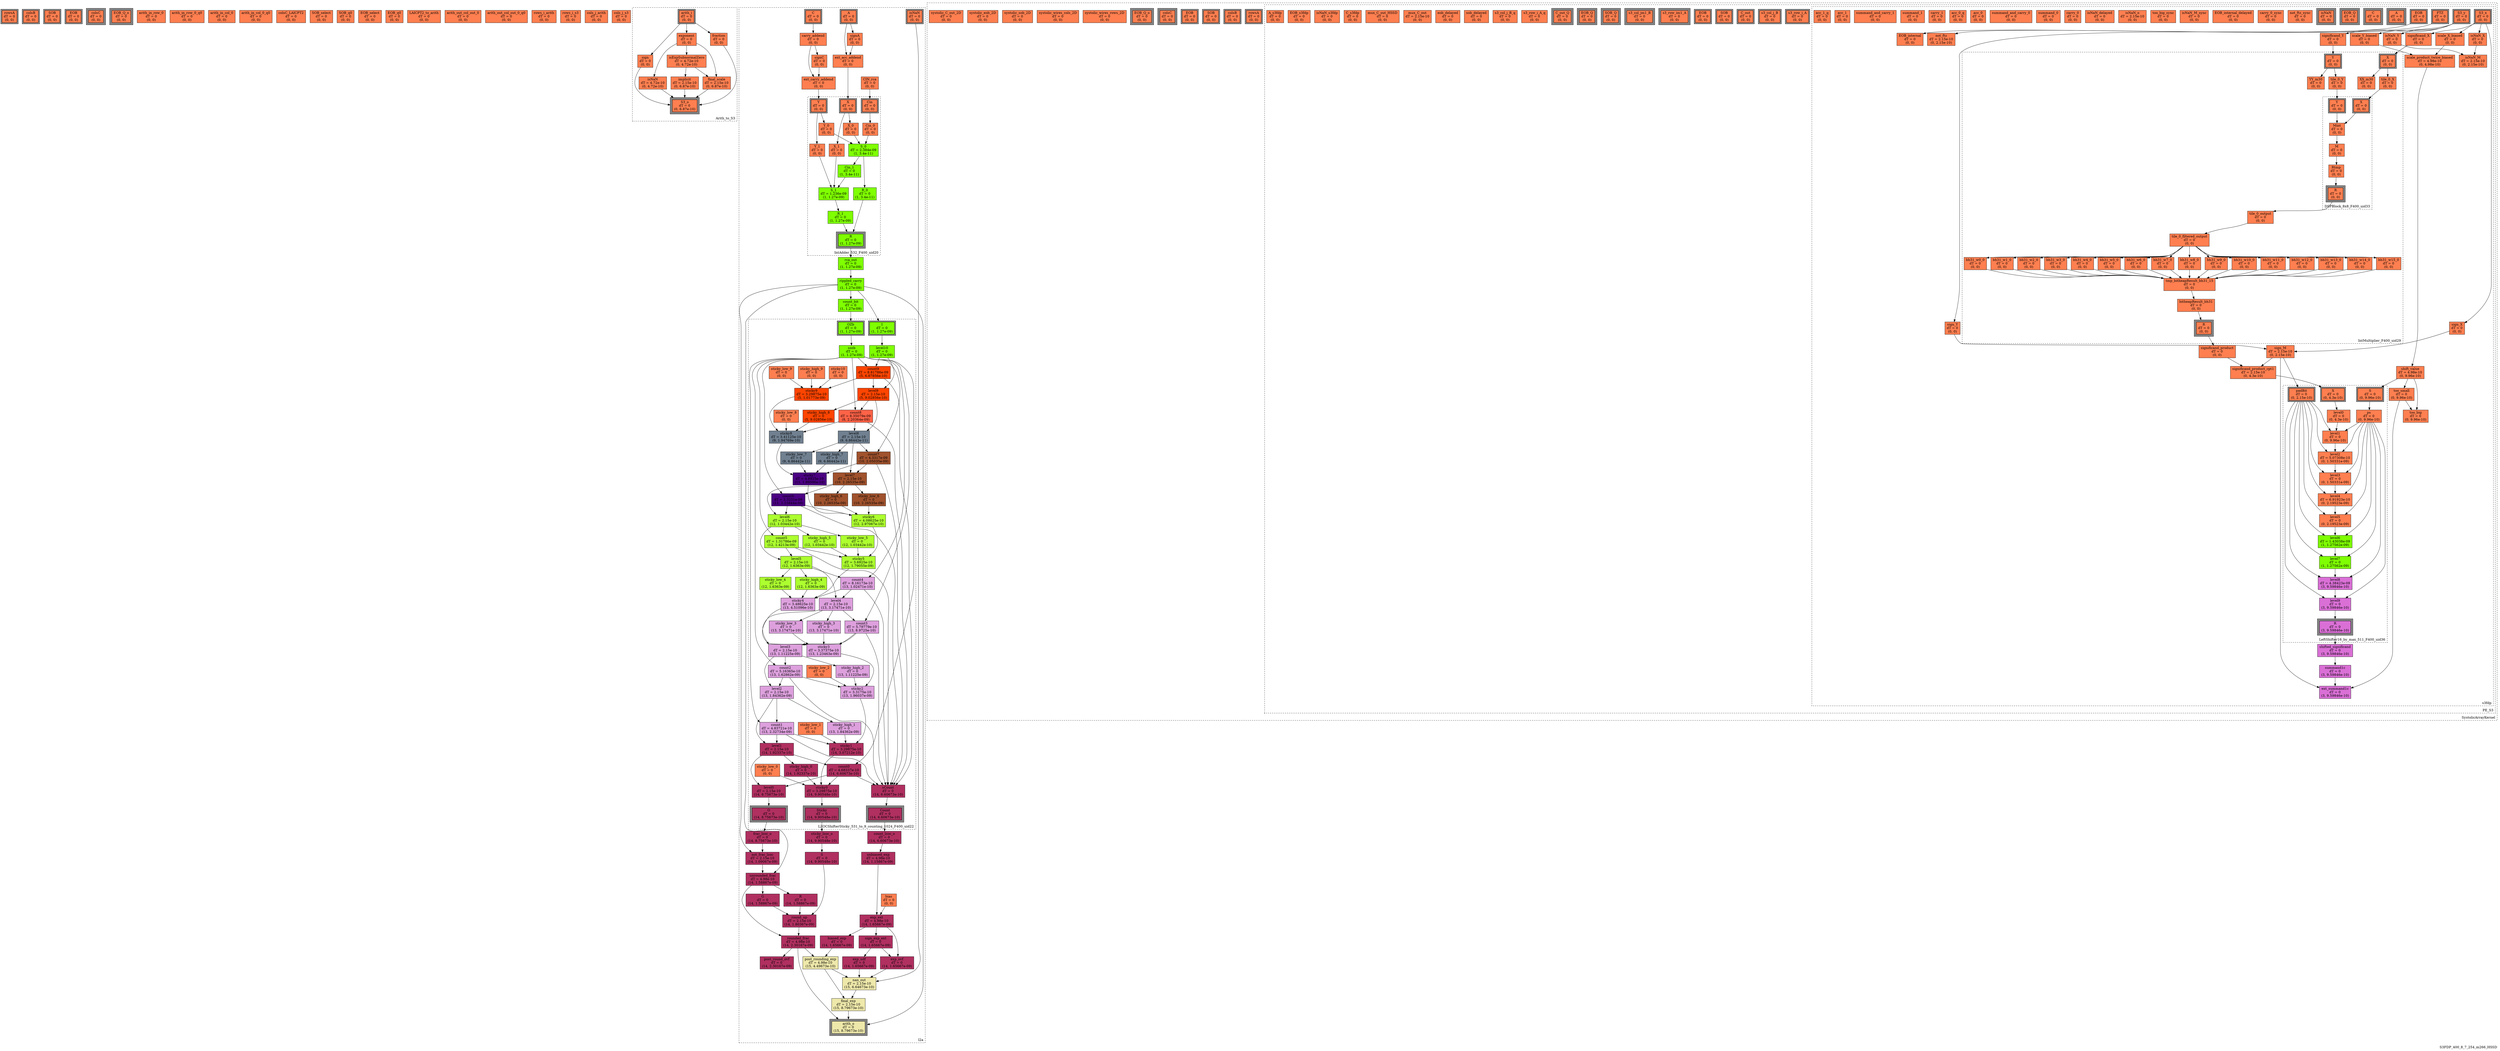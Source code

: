 digraph S3FDP_400_8_7_254_m266_HSSD
{
	//graph drawing options
	label=S3FDP_400_8_7_254_m266_HSSD;
	labelloc=bottom;
	labeljust=right;
	ratio=auto;
	nodesep=0.25;
	ranksep=0.5;

	//input/output signals of operator S3FDP_400_8_7_254_m266_HSSD
	rowsA__S3FDP_400_8_7_254_m266_HSSD [ label="rowsA\ndT = 0\n(0, 0)", shape=box, color=black, style="bold, filled", fillcolor=coral, peripheries=2 ];
	colsB__S3FDP_400_8_7_254_m266_HSSD [ label="colsB\ndT = 0\n(0, 0)", shape=box, color=black, style="bold, filled", fillcolor=coral, peripheries=2 ];
	SOB__S3FDP_400_8_7_254_m266_HSSD [ label="SOB\ndT = 0\n(0, 0)", shape=box, color=black, style="bold, filled", fillcolor=coral, peripheries=2 ];
	EOB__S3FDP_400_8_7_254_m266_HSSD [ label="EOB\ndT = 0\n(0, 0)", shape=box, color=black, style="bold, filled", fillcolor=coral, peripheries=2 ];
	colsC__S3FDP_400_8_7_254_m266_HSSD [ label="colsC\ndT = 0\n(0, 0)", shape=box, color=black, style="bold, filled", fillcolor=coral, peripheries=3 ];
	EOB_Q_o__S3FDP_400_8_7_254_m266_HSSD [ label="EOB_Q_o\ndT = 0\n(0, 0)", shape=box, color=black, style="bold, filled", fillcolor=coral, peripheries=3 ];
	{rank=same rowsA__S3FDP_400_8_7_254_m266_HSSD, colsB__S3FDP_400_8_7_254_m266_HSSD, SOB__S3FDP_400_8_7_254_m266_HSSD, EOB__S3FDP_400_8_7_254_m266_HSSD};
	{rank=same colsC__S3FDP_400_8_7_254_m266_HSSD, EOB_Q_o__S3FDP_400_8_7_254_m266_HSSD};
	//internal signals of operator S3FDP_400_8_7_254_m266_HSSD
	arith_in_row_0__S3FDP_400_8_7_254_m266_HSSD [ label="arith_in_row_0\ndT = 0\n(0, 0)", shape=box, color=black, style=filled, fillcolor=coral, peripheries=1 ];
	arith_in_row_0_q0__S3FDP_400_8_7_254_m266_HSSD [ label="arith_in_row_0_q0\ndT = 0\n(0, 0)", shape=box, color=black, style=filled, fillcolor=coral, peripheries=1 ];
	arith_in_col_0__S3FDP_400_8_7_254_m266_HSSD [ label="arith_in_col_0\ndT = 0\n(0, 0)", shape=box, color=black, style=filled, fillcolor=coral, peripheries=1 ];
	arith_in_col_0_q0__S3FDP_400_8_7_254_m266_HSSD [ label="arith_in_col_0_q0\ndT = 0\n(0, 0)", shape=box, color=black, style=filled, fillcolor=coral, peripheries=1 ];
	colsC_LAICPT2__S3FDP_400_8_7_254_m266_HSSD [ label="colsC_LAICPT2\ndT = 0\n(0, 0)", shape=box, color=black, style=filled, fillcolor=coral, peripheries=1 ];
	SOB_select__S3FDP_400_8_7_254_m266_HSSD [ label="SOB_select\ndT = 0\n(0, 0)", shape=box, color=black, style=filled, fillcolor=coral, peripheries=1 ];
	SOB_q0__S3FDP_400_8_7_254_m266_HSSD [ label="SOB_q0\ndT = 0\n(0, 0)", shape=box, color=black, style=filled, fillcolor=coral, peripheries=1 ];
	EOB_select__S3FDP_400_8_7_254_m266_HSSD [ label="EOB_select\ndT = 0\n(0, 0)", shape=box, color=black, style=filled, fillcolor=coral, peripheries=1 ];
	EOB_q0__S3FDP_400_8_7_254_m266_HSSD [ label="EOB_q0\ndT = 0\n(0, 0)", shape=box, color=black, style=filled, fillcolor=coral, peripheries=1 ];
	LAICPT2_to_arith__S3FDP_400_8_7_254_m266_HSSD [ label="LAICPT2_to_arith\ndT = 0\n(0, 0)", shape=box, color=black, style=filled, fillcolor=coral, peripheries=1 ];
	arith_out_col_out_0__S3FDP_400_8_7_254_m266_HSSD [ label="arith_out_col_out_0\ndT = 0\n(0, 0)", shape=box, color=black, style=filled, fillcolor=coral, peripheries=1 ];
	arith_out_col_out_0_q0__S3FDP_400_8_7_254_m266_HSSD [ label="arith_out_col_out_0_q0\ndT = 0\n(0, 0)", shape=box, color=black, style=filled, fillcolor=coral, peripheries=1 ];
	rows_i_arith__S3FDP_400_8_7_254_m266_HSSD [ label="rows_i_arith\ndT = 0\n(0, 0)", shape=box, color=black, style=filled, fillcolor=coral, peripheries=1 ];
	rows_i_s3__S3FDP_400_8_7_254_m266_HSSD [ label="rows_i_s3\ndT = 0\n(0, 0)", shape=box, color=black, style=filled, fillcolor=coral, peripheries=1 ];
	cols_j_arith__S3FDP_400_8_7_254_m266_HSSD [ label="cols_j_arith\ndT = 0\n(0, 0)", shape=box, color=black, style=filled, fillcolor=coral, peripheries=1 ];
	cols_j_s3__S3FDP_400_8_7_254_m266_HSSD [ label="cols_j_s3\ndT = 0\n(0, 0)", shape=box, color=black, style=filled, fillcolor=coral, peripheries=1 ];

	//subcomponents of operator S3FDP_400_8_7_254_m266_HSSD

	subgraph cluster_Arith_to_S3
	{
		//graph drawing options
		label=Arith_to_S3;
		labelloc=bottom;
		labeljust=right;
		style="bold, dotted";
		ratio=auto;
		nodesep=0.25;
		ranksep=0.5;

		//input/output signals of operator Arith_to_S3
		arith_i__Arith_to_S3 [ label="arith_i\ndT = 0\n(0, 0)", shape=box, color=black, style="bold, filled", fillcolor=coral, peripheries=2 ];
		S3_o__Arith_to_S3 [ label="S3_o\ndT = 0\n(0, 6.87e-10)", shape=box, color=black, style="bold, filled", fillcolor=coral, peripheries=3 ];
		{rank=same arith_i__Arith_to_S3};
		{rank=same S3_o__Arith_to_S3};
		//internal signals of operator Arith_to_S3
		sign__Arith_to_S3 [ label="sign\ndT = 0\n(0, 0)", shape=box, color=black, style=filled, fillcolor=coral, peripheries=1 ];
		exponent__Arith_to_S3 [ label="exponent\ndT = 0\n(0, 0)", shape=box, color=black, style=filled, fillcolor=coral, peripheries=1 ];
		fraction__Arith_to_S3 [ label="fraction\ndT = 0\n(0, 0)", shape=box, color=black, style=filled, fillcolor=coral, peripheries=1 ];
		isNaN__Arith_to_S3 [ label="isNaN\ndT = 4.72e-10\n(0, 4.72e-10)", shape=box, color=black, style=filled, fillcolor=coral, peripheries=1 ];
		isExpSubnormalZero__Arith_to_S3 [ label="isExpSubnormalZero\ndT = 4.72e-10\n(0, 4.72e-10)", shape=box, color=black, style=filled, fillcolor=coral, peripheries=1 ];
		implicit__Arith_to_S3 [ label="implicit\ndT = 2.15e-10\n(0, 6.87e-10)", shape=box, color=black, style=filled, fillcolor=coral, peripheries=1 ];
		final_scale__Arith_to_S3 [ label="final_scale\ndT = 2.15e-10\n(0, 6.87e-10)", shape=box, color=black, style=filled, fillcolor=coral, peripheries=1 ];

		//subcomponents of operator Arith_to_S3

		//input and internal signal connections of operator Arith_to_S3
		arith_i__Arith_to_S3 -> sign__Arith_to_S3 [ arrowhead=normal, arrowsize=1.0, arrowtail=normal, color=black, dir=forward  ];
		arith_i__Arith_to_S3 -> exponent__Arith_to_S3 [ arrowhead=normal, arrowsize=1.0, arrowtail=normal, color=black, dir=forward  ];
		arith_i__Arith_to_S3 -> fraction__Arith_to_S3 [ arrowhead=normal, arrowsize=1.0, arrowtail=normal, color=black, dir=forward  ];
		sign__Arith_to_S3 -> S3_o__Arith_to_S3 [ arrowhead=normal, arrowsize=1.0, arrowtail=normal, color=black, dir=forward  ];
		exponent__Arith_to_S3 -> isNaN__Arith_to_S3 [ arrowhead=normal, arrowsize=1.0, arrowtail=normal, color=black, dir=forward  ];
		exponent__Arith_to_S3 -> isExpSubnormalZero__Arith_to_S3 [ arrowhead=normal, arrowsize=1.0, arrowtail=normal, color=black, dir=forward  ];
		exponent__Arith_to_S3 -> final_scale__Arith_to_S3 [ arrowhead=normal, arrowsize=1.0, arrowtail=normal, color=black, dir=forward  ];
		fraction__Arith_to_S3 -> S3_o__Arith_to_S3 [ arrowhead=normal, arrowsize=1.0, arrowtail=normal, color=black, dir=forward  ];
		isNaN__Arith_to_S3 -> S3_o__Arith_to_S3 [ arrowhead=normal, arrowsize=1.0, arrowtail=normal, color=black, dir=forward  ];
		isExpSubnormalZero__Arith_to_S3 -> implicit__Arith_to_S3 [ arrowhead=normal, arrowsize=1.0, arrowtail=normal, color=black, dir=forward  ];
		isExpSubnormalZero__Arith_to_S3 -> final_scale__Arith_to_S3 [ arrowhead=normal, arrowsize=1.0, arrowtail=normal, color=black, dir=forward  ];
		implicit__Arith_to_S3 -> S3_o__Arith_to_S3 [ arrowhead=normal, arrowsize=1.0, arrowtail=normal, color=black, dir=forward  ];
		final_scale__Arith_to_S3 -> S3_o__Arith_to_S3 [ arrowhead=normal, arrowsize=1.0, arrowtail=normal, color=black, dir=forward  ];
	}

		//output signal connections of operator Arith_to_S3

	subgraph cluster_l2a
	{
		//graph drawing options
		label=l2a;
		labelloc=bottom;
		labeljust=right;
		style="bold, dotted";
		ratio=auto;
		nodesep=0.25;
		ranksep=0.5;

		//input/output signals of operator l2a
		A__l2a [ label="A\ndT = 0\n(0, 0)", shape=box, color=black, style="bold, filled", fillcolor=coral, peripheries=2 ];
		C__l2a [ label="C\ndT = 0\n(0, 0)", shape=box, color=black, style="bold, filled", fillcolor=coral, peripheries=2 ];
		isNaN__l2a [ label="isNaN\ndT = 0\n(0, 0)", shape=box, color=black, style="bold, filled", fillcolor=coral, peripheries=2 ];
		arith_o__l2a [ label="arith_o\ndT = 0\n(15, 8.79673e-10)", shape=box, color=black, style="bold, filled", fillcolor=palegoldenrod, peripheries=3 ];
		{rank=same A__l2a, C__l2a, isNaN__l2a};
		{rank=same arith_o__l2a};
		//internal signals of operator l2a
		carry_addend__l2a [ label="carry_addend\ndT = 0\n(0, 0)", shape=box, color=black, style=filled, fillcolor=coral, peripheries=1 ];
		signA__l2a [ label="signA\ndT = 0\n(0, 0)", shape=box, color=black, style=filled, fillcolor=coral, peripheries=1 ];
		signC__l2a [ label="signC\ndT = 0\n(0, 0)", shape=box, color=black, style=filled, fillcolor=coral, peripheries=1 ];
		ext_acc_addend__l2a [ label="ext_acc_addend\ndT = 0\n(0, 0)", shape=box, color=black, style=filled, fillcolor=coral, peripheries=1 ];
		ext_carry_addend__l2a [ label="ext_carry_addend\ndT = 0\n(0, 0)", shape=box, color=black, style=filled, fillcolor=coral, peripheries=1 ];
		CIN_rca__l2a [ label="CIN_rca\ndT = 0\n(0, 0)", shape=box, color=black, style=filled, fillcolor=coral, peripheries=1 ];
		rca_out__l2a [ label="rca_out\ndT = 0\n(1, 1.27e-09)", shape=box, color=black, style=filled, fillcolor=chartreuse, peripheries=1 ];
		rippled_carry__l2a [ label="rippled_carry\ndT = 0\n(1, 1.27e-09)", shape=box, color=black, style=filled, fillcolor=chartreuse, peripheries=1 ];
		count_bit__l2a [ label="count_bit\ndT = 0\n(1, 1.27e-09)", shape=box, color=black, style=filled, fillcolor=chartreuse, peripheries=1 ];
		count_lzoc_o__l2a [ label="count_lzoc_o\ndT = 0\n(14, 6.60673e-10)", shape=box, color=black, style=filled, fillcolor=maroon, peripheries=1 ];
		frac_lzoc_o__l2a [ label="frac_lzoc_o\ndT = 0\n(14, 8.75673e-10)", shape=box, color=black, style=filled, fillcolor=maroon, peripheries=1 ];
		sticky_lzoc_o__l2a [ label="sticky_lzoc_o\ndT = 0\n(14, 9.90548e-10)", shape=box, color=black, style=filled, fillcolor=maroon, peripheries=1 ];
		unbiased_exp__l2a [ label="unbiased_exp\ndT = 4.98e-10\n(14, 1.15867e-09)", shape=box, color=black, style=filled, fillcolor=maroon, peripheries=1 ];
		bias__l2a [ label="bias\ndT = 0\n(0, 0)", shape=box, color=black, style=filled, fillcolor=coral, peripheries=1 ];
		exp_ext__l2a [ label="exp_ext\ndT = 4.98e-10\n(14, 1.65667e-09)", shape=box, color=black, style=filled, fillcolor=maroon, peripheries=1 ];
		sign_exp_ext__l2a [ label="sign_exp_ext\ndT = 0\n(14, 1.65667e-09)", shape=box, color=black, style=filled, fillcolor=maroon, peripheries=1 ];
		exp_ovf__l2a [ label="exp_ovf\ndT = 0\n(14, 1.65667e-09)", shape=box, color=black, style=filled, fillcolor=maroon, peripheries=1 ];
		exp_udf__l2a [ label="exp_udf\ndT = 0\n(14, 1.65667e-09)", shape=box, color=black, style=filled, fillcolor=maroon, peripheries=1 ];
		biased_exp__l2a [ label="biased_exp\ndT = 0\n(14, 1.65667e-09)", shape=box, color=black, style=filled, fillcolor=maroon, peripheries=1 ];
		not_frac_lzoc__l2a [ label="not_frac_lzoc\ndT = 2.15e-10\n(14, 1.09067e-09)", shape=box, color=black, style=filled, fillcolor=maroon, peripheries=1 ];
		unrounded_frac__l2a [ label="unrounded_frac\ndT = 4.98e-10\n(14, 1.58867e-09)", shape=box, color=black, style=filled, fillcolor=maroon, peripheries=1 ];
		G__l2a [ label="G\ndT = 0\n(14, 1.58867e-09)", shape=box, color=black, style=filled, fillcolor=maroon, peripheries=1 ];
		R__l2a [ label="R\ndT = 0\n(14, 1.58867e-09)", shape=box, color=black, style=filled, fillcolor=maroon, peripheries=1 ];
		S__l2a [ label="S\ndT = 0\n(14, 9.90548e-10)", shape=box, color=black, style=filled, fillcolor=maroon, peripheries=1 ];
		round_up__l2a [ label="round_up\ndT = 2.15e-10\n(14, 1.80367e-09)", shape=box, color=black, style=filled, fillcolor=maroon, peripheries=1 ];
		rounded_frac__l2a [ label="rounded_frac\ndT = 4.98e-10\n(14, 2.30167e-09)", shape=box, color=black, style=filled, fillcolor=maroon, peripheries=1 ];
		post_round_ovf__l2a [ label="post_round_ovf\ndT = 0\n(14, 2.30167e-09)", shape=box, color=black, style=filled, fillcolor=maroon, peripheries=1 ];
		post_rounding_exp__l2a [ label="post_rounding_exp\ndT = 4.98e-10\n(15, 4.49673e-10)", shape=box, color=black, style=filled, fillcolor=palegoldenrod, peripheries=1 ];
		nan_out__l2a [ label="nan_out\ndT = 2.15e-10\n(15, 6.64673e-10)", shape=box, color=black, style=filled, fillcolor=palegoldenrod, peripheries=1 ];
		final_exp__l2a [ label="final_exp\ndT = 2.15e-10\n(15, 8.79673e-10)", shape=box, color=black, style=filled, fillcolor=palegoldenrod, peripheries=1 ];

		//subcomponents of operator l2a

		subgraph cluster_IntAdder_532_F400_uid20
		{
			//graph drawing options
			label=IntAdder_532_F400_uid20;
			labelloc=bottom;
			labeljust=right;
			style="bold, dotted";
			ratio=auto;
			nodesep=0.25;
			ranksep=0.5;

			//input/output signals of operator IntAdder_532_F400_uid20
			X__IntAdder_532_F400_uid20 [ label="X\ndT = 0\n(0, 0)", shape=box, color=black, style="bold, filled", fillcolor=coral, peripheries=2 ];
			Y__IntAdder_532_F400_uid20 [ label="Y\ndT = 0\n(0, 0)", shape=box, color=black, style="bold, filled", fillcolor=coral, peripheries=2 ];
			Cin__IntAdder_532_F400_uid20 [ label="Cin\ndT = 0\n(0, 0)", shape=box, color=black, style="bold, filled", fillcolor=coral, peripheries=2 ];
			R__IntAdder_532_F400_uid20 [ label="R\ndT = 0\n(1, 1.27e-09)", shape=box, color=black, style="bold, filled", fillcolor=chartreuse, peripheries=3 ];
			{rank=same X__IntAdder_532_F400_uid20, Y__IntAdder_532_F400_uid20, Cin__IntAdder_532_F400_uid20};
			{rank=same R__IntAdder_532_F400_uid20};
			//internal signals of operator IntAdder_532_F400_uid20
			Cin_0__IntAdder_532_F400_uid20 [ label="Cin_0\ndT = 0\n(0, 0)", shape=box, color=black, style=filled, fillcolor=coral, peripheries=1 ];
			X_0__IntAdder_532_F400_uid20 [ label="X_0\ndT = 0\n(0, 0)", shape=box, color=black, style=filled, fillcolor=coral, peripheries=1 ];
			Y_0__IntAdder_532_F400_uid20 [ label="Y_0\ndT = 0\n(0, 0)", shape=box, color=black, style=filled, fillcolor=coral, peripheries=1 ];
			S_0__IntAdder_532_F400_uid20 [ label="S_0\ndT = 2.384e-09\n(1, 3.4e-11)", shape=box, color=black, style=filled, fillcolor=chartreuse, peripheries=1 ];
			R_0__IntAdder_532_F400_uid20 [ label="R_0\ndT = 0\n(1, 3.4e-11)", shape=box, color=black, style=filled, fillcolor=chartreuse, peripheries=1 ];
			Cin_1__IntAdder_532_F400_uid20 [ label="Cin_1\ndT = 0\n(1, 3.4e-11)", shape=box, color=black, style=filled, fillcolor=chartreuse, peripheries=1 ];
			X_1__IntAdder_532_F400_uid20 [ label="X_1\ndT = 0\n(0, 0)", shape=box, color=black, style=filled, fillcolor=coral, peripheries=1 ];
			Y_1__IntAdder_532_F400_uid20 [ label="Y_1\ndT = 0\n(0, 0)", shape=box, color=black, style=filled, fillcolor=coral, peripheries=1 ];
			S_1__IntAdder_532_F400_uid20 [ label="S_1\ndT = 1.236e-09\n(1, 1.27e-09)", shape=box, color=black, style=filled, fillcolor=chartreuse, peripheries=1 ];
			R_1__IntAdder_532_F400_uid20 [ label="R_1\ndT = 0\n(1, 1.27e-09)", shape=box, color=black, style=filled, fillcolor=chartreuse, peripheries=1 ];

			//subcomponents of operator IntAdder_532_F400_uid20

			//input and internal signal connections of operator IntAdder_532_F400_uid20
			X__IntAdder_532_F400_uid20 -> X_0__IntAdder_532_F400_uid20 [ arrowhead=normal, arrowsize=1.0, arrowtail=normal, color=black, dir=forward  ];
			X__IntAdder_532_F400_uid20 -> X_1__IntAdder_532_F400_uid20 [ arrowhead=normal, arrowsize=1.0, arrowtail=normal, color=black, dir=forward  ];
			Y__IntAdder_532_F400_uid20 -> Y_0__IntAdder_532_F400_uid20 [ arrowhead=normal, arrowsize=1.0, arrowtail=normal, color=black, dir=forward  ];
			Y__IntAdder_532_F400_uid20 -> Y_1__IntAdder_532_F400_uid20 [ arrowhead=normal, arrowsize=1.0, arrowtail=normal, color=black, dir=forward  ];
			Cin__IntAdder_532_F400_uid20 -> Cin_0__IntAdder_532_F400_uid20 [ arrowhead=normal, arrowsize=1.0, arrowtail=normal, color=black, dir=forward  ];
			Cin_0__IntAdder_532_F400_uid20 -> S_0__IntAdder_532_F400_uid20 [ arrowhead=normal, arrowsize=1.0, arrowtail=normal, color=black, dir=forward  ];
			X_0__IntAdder_532_F400_uid20 -> S_0__IntAdder_532_F400_uid20 [ arrowhead=normal, arrowsize=1.0, arrowtail=normal, color=black, dir=forward  ];
			Y_0__IntAdder_532_F400_uid20 -> S_0__IntAdder_532_F400_uid20 [ arrowhead=normal, arrowsize=1.0, arrowtail=normal, color=black, dir=forward  ];
			S_0__IntAdder_532_F400_uid20 -> R_0__IntAdder_532_F400_uid20 [ arrowhead=normal, arrowsize=1.0, arrowtail=normal, color=black, dir=forward  ];
			S_0__IntAdder_532_F400_uid20 -> Cin_1__IntAdder_532_F400_uid20 [ arrowhead=normal, arrowsize=1.0, arrowtail=normal, color=black, dir=forward  ];
			R_0__IntAdder_532_F400_uid20 -> R__IntAdder_532_F400_uid20 [ arrowhead=normal, arrowsize=1.0, arrowtail=normal, color=black, dir=forward  ];
			Cin_1__IntAdder_532_F400_uid20 -> S_1__IntAdder_532_F400_uid20 [ arrowhead=normal, arrowsize=1.0, arrowtail=normal, color=black, dir=forward  ];
			X_1__IntAdder_532_F400_uid20 -> S_1__IntAdder_532_F400_uid20 [ arrowhead=normal, arrowsize=1.0, arrowtail=normal, color=black, dir=forward  ];
			Y_1__IntAdder_532_F400_uid20 -> S_1__IntAdder_532_F400_uid20 [ arrowhead=normal, arrowsize=1.0, arrowtail=normal, color=black, dir=forward  ];
			S_1__IntAdder_532_F400_uid20 -> R_1__IntAdder_532_F400_uid20 [ arrowhead=normal, arrowsize=1.0, arrowtail=normal, color=black, dir=forward  ];
			R_1__IntAdder_532_F400_uid20 -> R__IntAdder_532_F400_uid20 [ arrowhead=normal, arrowsize=1.0, arrowtail=normal, color=black, dir=forward  ];
		}

			//output signal connections of operator IntAdder_532_F400_uid20
			R__IntAdder_532_F400_uid20 -> rca_out__l2a [ arrowhead=normal, arrowsize=1.0, arrowtail=normal, color=black, dir=forward  ];

		subgraph cluster_LZOCShifterSticky_531_to_9_counting_1024_F400_uid22
		{
			//graph drawing options
			label=LZOCShifterSticky_531_to_9_counting_1024_F400_uid22;
			labelloc=bottom;
			labeljust=right;
			style="bold, dotted";
			ratio=auto;
			nodesep=0.25;
			ranksep=0.5;

			//input/output signals of operator LZOCShifterSticky_531_to_9_counting_1024_F400_uid22
			I__LZOCShifterSticky_531_to_9_counting_1024_F400_uid22 [ label="I\ndT = 0\n(1, 1.27e-09)", shape=box, color=black, style="bold, filled", fillcolor=chartreuse, peripheries=2 ];
			OZb__LZOCShifterSticky_531_to_9_counting_1024_F400_uid22 [ label="OZb\ndT = 0\n(1, 1.27e-09)", shape=box, color=black, style="bold, filled", fillcolor=chartreuse, peripheries=2 ];
			Count__LZOCShifterSticky_531_to_9_counting_1024_F400_uid22 [ label="Count\ndT = 0\n(14, 6.60673e-10)", shape=box, color=black, style="bold, filled", fillcolor=maroon, peripheries=3 ];
			O__LZOCShifterSticky_531_to_9_counting_1024_F400_uid22 [ label="O\ndT = 0\n(14, 8.75673e-10)", shape=box, color=black, style="bold, filled", fillcolor=maroon, peripheries=3 ];
			Sticky__LZOCShifterSticky_531_to_9_counting_1024_F400_uid22 [ label="Sticky\ndT = 0\n(14, 9.90548e-10)", shape=box, color=black, style="bold, filled", fillcolor=maroon, peripheries=3 ];
			{rank=same I__LZOCShifterSticky_531_to_9_counting_1024_F400_uid22, OZb__LZOCShifterSticky_531_to_9_counting_1024_F400_uid22};
			{rank=same Count__LZOCShifterSticky_531_to_9_counting_1024_F400_uid22, O__LZOCShifterSticky_531_to_9_counting_1024_F400_uid22, Sticky__LZOCShifterSticky_531_to_9_counting_1024_F400_uid22};
			//internal signals of operator LZOCShifterSticky_531_to_9_counting_1024_F400_uid22
			level10__LZOCShifterSticky_531_to_9_counting_1024_F400_uid22 [ label="level10\ndT = 0\n(1, 1.27e-09)", shape=box, color=black, style=filled, fillcolor=chartreuse, peripheries=1 ];
			sozb__LZOCShifterSticky_531_to_9_counting_1024_F400_uid22 [ label="sozb\ndT = 0\n(1, 1.27e-09)", shape=box, color=black, style=filled, fillcolor=chartreuse, peripheries=1 ];
			sticky10__LZOCShifterSticky_531_to_9_counting_1024_F400_uid22 [ label="sticky10\ndT = 0\n(0, 0)", shape=box, color=black, style=filled, fillcolor=coral, peripheries=1 ];
			count9__LZOCShifterSticky_531_to_9_counting_1024_F400_uid22 [ label="count9\ndT = 8.81786e-09\n(5, 6.87856e-10)", shape=box, color=black, style=filled, fillcolor=orangered, peripheries=1 ];
			level9__LZOCShifterSticky_531_to_9_counting_1024_F400_uid22 [ label="level9\ndT = 2.15e-10\n(5, 9.02856e-10)", shape=box, color=black, style=filled, fillcolor=orangered, peripheries=1 ];
			sticky_high_9__LZOCShifterSticky_531_to_9_counting_1024_F400_uid22 [ label="sticky_high_9\ndT = 0\n(0, 0)", shape=box, color=black, style=filled, fillcolor=coral, peripheries=1 ];
			sticky_low_9__LZOCShifterSticky_531_to_9_counting_1024_F400_uid22 [ label="sticky_low_9\ndT = 0\n(0, 0)", shape=box, color=black, style=filled, fillcolor=coral, peripheries=1 ];
			sticky9__LZOCShifterSticky_531_to_9_counting_1024_F400_uid22 [ label="sticky9\ndT = 3.29875e-10\n(5, 1.01773e-09)", shape=box, color=black, style=filled, fillcolor=orangered, peripheries=1 ];
			count8__LZOCShifterSticky_531_to_9_counting_1024_F400_uid22 [ label="count8\ndT = 8.35079e-09\n(8, 2.20364e-09)", shape=box, color=black, style=filled, fillcolor=tomato, peripheries=1 ];
			level8__LZOCShifterSticky_531_to_9_counting_1024_F400_uid22 [ label="level8\ndT = 2.15e-10\n(9, 6.86442e-11)", shape=box, color=black, style=filled, fillcolor=slategray, peripheries=1 ];
			sticky_high_8__LZOCShifterSticky_531_to_9_counting_1024_F400_uid22 [ label="sticky_high_8\ndT = 0\n(5, 9.02856e-10)", shape=box, color=black, style=filled, fillcolor=orangered, peripheries=1 ];
			sticky_low_8__LZOCShifterSticky_531_to_9_counting_1024_F400_uid22 [ label="sticky_low_8\ndT = 0\n(0, 0)", shape=box, color=black, style=filled, fillcolor=coral, peripheries=1 ];
			sticky8__LZOCShifterSticky_531_to_9_counting_1024_F400_uid22 [ label="sticky8\ndT = 3.41125e-10\n(9, 1.94769e-10)", shape=box, color=black, style=filled, fillcolor=slategray, peripheries=1 ];
			count7__LZOCShifterSticky_531_to_9_counting_1024_F400_uid22 [ label="count7\ndT = 4.3317e-09\n(10, 2.05035e-09)", shape=box, color=black, style=filled, fillcolor=sienna, peripheries=1 ];
			level7__LZOCShifterSticky_531_to_9_counting_1024_F400_uid22 [ label="level7\ndT = 2.15e-10\n(10, 2.26535e-09)", shape=box, color=black, style=filled, fillcolor=sienna, peripheries=1 ];
			sticky_high_7__LZOCShifterSticky_531_to_9_counting_1024_F400_uid22 [ label="sticky_high_7\ndT = 0\n(9, 6.86442e-11)", shape=box, color=black, style=filled, fillcolor=slategray, peripheries=1 ];
			sticky_low_7__LZOCShifterSticky_531_to_9_counting_1024_F400_uid22 [ label="sticky_low_7\ndT = 0\n(9, 6.86442e-11)", shape=box, color=black, style=filled, fillcolor=slategray, peripheries=1 ];
			sticky7__LZOCShifterSticky_531_to_9_counting_1024_F400_uid22 [ label="sticky7\ndT = 4.8925e-10\n(11, 1.89596e-10)", shape=box, color=black, style=filled, fillcolor=indigo, peripheries=1 ];
			count6__LZOCShifterSticky_531_to_9_counting_1024_F400_uid22 [ label="count6\ndT = 2.3231e-09\n(11, 2.23844e-09)", shape=box, color=black, style=filled, fillcolor=indigo, peripheries=1 ];
			level6__LZOCShifterSticky_531_to_9_counting_1024_F400_uid22 [ label="level6\ndT = 2.15e-10\n(12, 1.03442e-10)", shape=box, color=black, style=filled, fillcolor=greenyellow, peripheries=1 ];
			sticky_high_6__LZOCShifterSticky_531_to_9_counting_1024_F400_uid22 [ label="sticky_high_6\ndT = 0\n(10, 2.26535e-09)", shape=box, color=black, style=filled, fillcolor=sienna, peripheries=1 ];
			sticky_low_6__LZOCShifterSticky_531_to_9_counting_1024_F400_uid22 [ label="sticky_low_6\ndT = 0\n(10, 2.26535e-09)", shape=box, color=black, style=filled, fillcolor=sienna, peripheries=1 ];
			sticky6__LZOCShifterSticky_531_to_9_counting_1024_F400_uid22 [ label="sticky6\ndT = 4.08625e-10\n(12, 2.97067e-10)", shape=box, color=black, style=filled, fillcolor=greenyellow, peripheries=1 ];
			count5__LZOCShifterSticky_531_to_9_counting_1024_F400_uid22 [ label="count5\ndT = 1.31786e-09\n(12, 1.4213e-09)", shape=box, color=black, style=filled, fillcolor=greenyellow, peripheries=1 ];
			level5__LZOCShifterSticky_531_to_9_counting_1024_F400_uid22 [ label="level5\ndT = 2.15e-10\n(12, 1.6363e-09)", shape=box, color=black, style=filled, fillcolor=greenyellow, peripheries=1 ];
			sticky_high_5__LZOCShifterSticky_531_to_9_counting_1024_F400_uid22 [ label="sticky_high_5\ndT = 0\n(12, 1.03442e-10)", shape=box, color=black, style=filled, fillcolor=greenyellow, peripheries=1 ];
			sticky_low_5__LZOCShifterSticky_531_to_9_counting_1024_F400_uid22 [ label="sticky_low_5\ndT = 0\n(12, 1.03442e-10)", shape=box, color=black, style=filled, fillcolor=greenyellow, peripheries=1 ];
			sticky5__LZOCShifterSticky_531_to_9_counting_1024_F400_uid22 [ label="sticky5\ndT = 3.6925e-10\n(12, 1.79055e-09)", shape=box, color=black, style=filled, fillcolor=greenyellow, peripheries=1 ];
			count4__LZOCShifterSticky_531_to_9_counting_1024_F400_uid22 [ label="count4\ndT = 8.16173e-10\n(13, 1.02471e-10)", shape=box, color=black, style=filled, fillcolor=plum, peripheries=1 ];
			level4__LZOCShifterSticky_531_to_9_counting_1024_F400_uid22 [ label="level4\ndT = 2.15e-10\n(13, 3.17471e-10)", shape=box, color=black, style=filled, fillcolor=plum, peripheries=1 ];
			sticky_high_4__LZOCShifterSticky_531_to_9_counting_1024_F400_uid22 [ label="sticky_high_4\ndT = 0\n(12, 1.6363e-09)", shape=box, color=black, style=filled, fillcolor=greenyellow, peripheries=1 ];
			sticky_low_4__LZOCShifterSticky_531_to_9_counting_1024_F400_uid22 [ label="sticky_low_4\ndT = 0\n(12, 1.6363e-09)", shape=box, color=black, style=filled, fillcolor=greenyellow, peripheries=1 ];
			sticky4__LZOCShifterSticky_531_to_9_counting_1024_F400_uid22 [ label="sticky4\ndT = 3.48625e-10\n(13, 4.51096e-10)", shape=box, color=black, style=filled, fillcolor=plum, peripheries=1 ];
			count3__LZOCShifterSticky_531_to_9_counting_1024_F400_uid22 [ label="count3\ndT = 5.79779e-10\n(13, 8.9725e-10)", shape=box, color=black, style=filled, fillcolor=plum, peripheries=1 ];
			level3__LZOCShifterSticky_531_to_9_counting_1024_F400_uid22 [ label="level3\ndT = 2.15e-10\n(13, 1.11225e-09)", shape=box, color=black, style=filled, fillcolor=plum, peripheries=1 ];
			sticky_high_3__LZOCShifterSticky_531_to_9_counting_1024_F400_uid22 [ label="sticky_high_3\ndT = 0\n(13, 3.17471e-10)", shape=box, color=black, style=filled, fillcolor=plum, peripheries=1 ];
			sticky_low_3__LZOCShifterSticky_531_to_9_counting_1024_F400_uid22 [ label="sticky_low_3\ndT = 0\n(13, 3.17471e-10)", shape=box, color=black, style=filled, fillcolor=plum, peripheries=1 ];
			sticky3__LZOCShifterSticky_531_to_9_counting_1024_F400_uid22 [ label="sticky3\ndT = 3.37375e-10\n(13, 1.23463e-09)", shape=box, color=black, style=filled, fillcolor=plum, peripheries=1 ];
			count2__LZOCShifterSticky_531_to_9_counting_1024_F400_uid22 [ label="count2\ndT = 5.16365e-10\n(13, 1.62862e-09)", shape=box, color=black, style=filled, fillcolor=plum, peripheries=1 ];
			level2__LZOCShifterSticky_531_to_9_counting_1024_F400_uid22 [ label="level2\ndT = 2.15e-10\n(13, 1.84362e-09)", shape=box, color=black, style=filled, fillcolor=plum, peripheries=1 ];
			sticky_high_2__LZOCShifterSticky_531_to_9_counting_1024_F400_uid22 [ label="sticky_high_2\ndT = 0\n(13, 1.11225e-09)", shape=box, color=black, style=filled, fillcolor=plum, peripheries=1 ];
			sticky_low_2__LZOCShifterSticky_531_to_9_counting_1024_F400_uid22 [ label="sticky_low_2\ndT = 0\n(0, 0)", shape=box, color=black, style=filled, fillcolor=coral, peripheries=1 ];
			sticky2__LZOCShifterSticky_531_to_9_counting_1024_F400_uid22 [ label="sticky2\ndT = 3.3175e-10\n(13, 1.96037e-09)", shape=box, color=black, style=filled, fillcolor=plum, peripheries=1 ];
			count1__LZOCShifterSticky_531_to_9_counting_1024_F400_uid22 [ label="count1\ndT = 4.83721e-10\n(13, 2.32734e-09)", shape=box, color=black, style=filled, fillcolor=plum, peripheries=1 ];
			level1__LZOCShifterSticky_531_to_9_counting_1024_F400_uid22 [ label="level1\ndT = 2.15e-10\n(14, 1.92337e-10)", shape=box, color=black, style=filled, fillcolor=maroon, peripheries=1 ];
			sticky_high_1__LZOCShifterSticky_531_to_9_counting_1024_F400_uid22 [ label="sticky_high_1\ndT = 0\n(13, 1.84362e-09)", shape=box, color=black, style=filled, fillcolor=plum, peripheries=1 ];
			sticky_low_1__LZOCShifterSticky_531_to_9_counting_1024_F400_uid22 [ label="sticky_low_1\ndT = 0\n(0, 0)", shape=box, color=black, style=filled, fillcolor=coral, peripheries=1 ];
			sticky1__LZOCShifterSticky_531_to_9_counting_1024_F400_uid22 [ label="sticky1\ndT = 3.29875e-10\n(14, 3.07212e-10)", shape=box, color=black, style=filled, fillcolor=maroon, peripheries=1 ];
			count0__LZOCShifterSticky_531_to_9_counting_1024_F400_uid22 [ label="count0\ndT = 4.68337e-10\n(14, 6.60673e-10)", shape=box, color=black, style=filled, fillcolor=maroon, peripheries=1 ];
			level0__LZOCShifterSticky_531_to_9_counting_1024_F400_uid22 [ label="level0\ndT = 2.15e-10\n(14, 8.75673e-10)", shape=box, color=black, style=filled, fillcolor=maroon, peripheries=1 ];
			sticky_high_0__LZOCShifterSticky_531_to_9_counting_1024_F400_uid22 [ label="sticky_high_0\ndT = 0\n(14, 1.92337e-10)", shape=box, color=black, style=filled, fillcolor=maroon, peripheries=1 ];
			sticky_low_0__LZOCShifterSticky_531_to_9_counting_1024_F400_uid22 [ label="sticky_low_0\ndT = 0\n(0, 0)", shape=box, color=black, style=filled, fillcolor=coral, peripheries=1 ];
			sticky0__LZOCShifterSticky_531_to_9_counting_1024_F400_uid22 [ label="sticky0\ndT = 3.29875e-10\n(14, 9.90548e-10)", shape=box, color=black, style=filled, fillcolor=maroon, peripheries=1 ];
			sCount__LZOCShifterSticky_531_to_9_counting_1024_F400_uid22 [ label="sCount\ndT = 0\n(14, 6.60673e-10)", shape=box, color=black, style=filled, fillcolor=maroon, peripheries=1 ];

			//subcomponents of operator LZOCShifterSticky_531_to_9_counting_1024_F400_uid22

			//input and internal signal connections of operator LZOCShifterSticky_531_to_9_counting_1024_F400_uid22
			I__LZOCShifterSticky_531_to_9_counting_1024_F400_uid22 -> level10__LZOCShifterSticky_531_to_9_counting_1024_F400_uid22 [ arrowhead=normal, arrowsize=1.0, arrowtail=normal, color=black, dir=forward  ];
			OZb__LZOCShifterSticky_531_to_9_counting_1024_F400_uid22 -> sozb__LZOCShifterSticky_531_to_9_counting_1024_F400_uid22 [ arrowhead=normal, arrowsize=1.0, arrowtail=normal, color=black, dir=forward  ];
			level10__LZOCShifterSticky_531_to_9_counting_1024_F400_uid22 -> count9__LZOCShifterSticky_531_to_9_counting_1024_F400_uid22 [ arrowhead=normal, arrowsize=1.0, arrowtail=normal, color=black, dir=forward  ];
			level10__LZOCShifterSticky_531_to_9_counting_1024_F400_uid22 -> level9__LZOCShifterSticky_531_to_9_counting_1024_F400_uid22 [ arrowhead=normal, arrowsize=1.0, arrowtail=normal, color=black, dir=forward  ];
			sozb__LZOCShifterSticky_531_to_9_counting_1024_F400_uid22 -> count9__LZOCShifterSticky_531_to_9_counting_1024_F400_uid22 [ arrowhead=normal, arrowsize=1.0, arrowtail=normal, color=black, dir=forward  ];
			sozb__LZOCShifterSticky_531_to_9_counting_1024_F400_uid22 -> count8__LZOCShifterSticky_531_to_9_counting_1024_F400_uid22 [ arrowhead=normal, arrowsize=1.0, arrowtail=normal, color=black, dir=forward  ];
			sozb__LZOCShifterSticky_531_to_9_counting_1024_F400_uid22 -> count7__LZOCShifterSticky_531_to_9_counting_1024_F400_uid22 [ arrowhead=normal, arrowsize=1.0, arrowtail=normal, color=black, dir=forward  ];
			sozb__LZOCShifterSticky_531_to_9_counting_1024_F400_uid22 -> count6__LZOCShifterSticky_531_to_9_counting_1024_F400_uid22 [ arrowhead=normal, arrowsize=1.0, arrowtail=normal, color=black, dir=forward  ];
			sozb__LZOCShifterSticky_531_to_9_counting_1024_F400_uid22 -> count5__LZOCShifterSticky_531_to_9_counting_1024_F400_uid22 [ arrowhead=normal, arrowsize=1.0, arrowtail=normal, color=black, dir=forward  ];
			sozb__LZOCShifterSticky_531_to_9_counting_1024_F400_uid22 -> count4__LZOCShifterSticky_531_to_9_counting_1024_F400_uid22 [ arrowhead=normal, arrowsize=1.0, arrowtail=normal, color=black, dir=forward  ];
			sozb__LZOCShifterSticky_531_to_9_counting_1024_F400_uid22 -> count3__LZOCShifterSticky_531_to_9_counting_1024_F400_uid22 [ arrowhead=normal, arrowsize=1.0, arrowtail=normal, color=black, dir=forward  ];
			sozb__LZOCShifterSticky_531_to_9_counting_1024_F400_uid22 -> count2__LZOCShifterSticky_531_to_9_counting_1024_F400_uid22 [ arrowhead=normal, arrowsize=1.0, arrowtail=normal, color=black, dir=forward  ];
			sozb__LZOCShifterSticky_531_to_9_counting_1024_F400_uid22 -> count1__LZOCShifterSticky_531_to_9_counting_1024_F400_uid22 [ arrowhead=normal, arrowsize=1.0, arrowtail=normal, color=black, dir=forward  ];
			sozb__LZOCShifterSticky_531_to_9_counting_1024_F400_uid22 -> count0__LZOCShifterSticky_531_to_9_counting_1024_F400_uid22 [ arrowhead=normal, arrowsize=1.0, arrowtail=normal, color=black, dir=forward  ];
			sticky10__LZOCShifterSticky_531_to_9_counting_1024_F400_uid22 -> sticky9__LZOCShifterSticky_531_to_9_counting_1024_F400_uid22 [ arrowhead=normal, arrowsize=1.0, arrowtail=normal, color=black, dir=forward  ];
			count9__LZOCShifterSticky_531_to_9_counting_1024_F400_uid22 -> level9__LZOCShifterSticky_531_to_9_counting_1024_F400_uid22 [ arrowhead=normal, arrowsize=1.0, arrowtail=normal, color=black, dir=forward  ];
			count9__LZOCShifterSticky_531_to_9_counting_1024_F400_uid22 -> sticky9__LZOCShifterSticky_531_to_9_counting_1024_F400_uid22 [ arrowhead=normal, arrowsize=1.0, arrowtail=normal, color=black, dir=forward  ];
			count9__LZOCShifterSticky_531_to_9_counting_1024_F400_uid22 -> sCount__LZOCShifterSticky_531_to_9_counting_1024_F400_uid22 [ arrowhead=normal, arrowsize=1.0, arrowtail=normal, color=black, dir=forward  ];
			level9__LZOCShifterSticky_531_to_9_counting_1024_F400_uid22 -> count8__LZOCShifterSticky_531_to_9_counting_1024_F400_uid22 [ arrowhead=normal, arrowsize=1.0, arrowtail=normal, color=black, dir=forward  ];
			level9__LZOCShifterSticky_531_to_9_counting_1024_F400_uid22 -> level8__LZOCShifterSticky_531_to_9_counting_1024_F400_uid22 [ arrowhead=normal, arrowsize=1.0, arrowtail=normal, color=black, dir=forward  ];
			level9__LZOCShifterSticky_531_to_9_counting_1024_F400_uid22 -> sticky_high_8__LZOCShifterSticky_531_to_9_counting_1024_F400_uid22 [ arrowhead=normal, arrowsize=1.0, arrowtail=normal, color=black, dir=forward  ];
			sticky_high_9__LZOCShifterSticky_531_to_9_counting_1024_F400_uid22 -> sticky9__LZOCShifterSticky_531_to_9_counting_1024_F400_uid22 [ arrowhead=normal, arrowsize=1.0, arrowtail=normal, color=black, dir=forward  ];
			sticky_low_9__LZOCShifterSticky_531_to_9_counting_1024_F400_uid22 -> sticky9__LZOCShifterSticky_531_to_9_counting_1024_F400_uid22 [ arrowhead=normal, arrowsize=1.0, arrowtail=normal, color=black, dir=forward  ];
			sticky9__LZOCShifterSticky_531_to_9_counting_1024_F400_uid22 -> sticky8__LZOCShifterSticky_531_to_9_counting_1024_F400_uid22 [ arrowhead=normal, arrowsize=1.0, arrowtail=normal, color=black, dir=forward  ];
			count8__LZOCShifterSticky_531_to_9_counting_1024_F400_uid22 -> level8__LZOCShifterSticky_531_to_9_counting_1024_F400_uid22 [ arrowhead=normal, arrowsize=1.0, arrowtail=normal, color=black, dir=forward  ];
			count8__LZOCShifterSticky_531_to_9_counting_1024_F400_uid22 -> sticky8__LZOCShifterSticky_531_to_9_counting_1024_F400_uid22 [ arrowhead=normal, arrowsize=1.0, arrowtail=normal, color=black, dir=forward  ];
			count8__LZOCShifterSticky_531_to_9_counting_1024_F400_uid22 -> sCount__LZOCShifterSticky_531_to_9_counting_1024_F400_uid22 [ arrowhead=normal, arrowsize=1.0, arrowtail=normal, color=black, dir=forward  ];
			level8__LZOCShifterSticky_531_to_9_counting_1024_F400_uid22 -> count7__LZOCShifterSticky_531_to_9_counting_1024_F400_uid22 [ arrowhead=normal, arrowsize=1.0, arrowtail=normal, color=black, dir=forward  ];
			level8__LZOCShifterSticky_531_to_9_counting_1024_F400_uid22 -> level7__LZOCShifterSticky_531_to_9_counting_1024_F400_uid22 [ arrowhead=normal, arrowsize=1.0, arrowtail=normal, color=black, dir=forward  ];
			level8__LZOCShifterSticky_531_to_9_counting_1024_F400_uid22 -> sticky_high_7__LZOCShifterSticky_531_to_9_counting_1024_F400_uid22 [ arrowhead=normal, arrowsize=1.0, arrowtail=normal, color=black, dir=forward  ];
			level8__LZOCShifterSticky_531_to_9_counting_1024_F400_uid22 -> sticky_low_7__LZOCShifterSticky_531_to_9_counting_1024_F400_uid22 [ arrowhead=normal, arrowsize=1.0, arrowtail=normal, color=black, dir=forward  ];
			sticky_high_8__LZOCShifterSticky_531_to_9_counting_1024_F400_uid22 -> sticky8__LZOCShifterSticky_531_to_9_counting_1024_F400_uid22 [ arrowhead=normal, arrowsize=1.0, arrowtail=normal, color=black, dir=forward  ];
			sticky_low_8__LZOCShifterSticky_531_to_9_counting_1024_F400_uid22 -> sticky8__LZOCShifterSticky_531_to_9_counting_1024_F400_uid22 [ arrowhead=normal, arrowsize=1.0, arrowtail=normal, color=black, dir=forward  ];
			sticky8__LZOCShifterSticky_531_to_9_counting_1024_F400_uid22 -> sticky7__LZOCShifterSticky_531_to_9_counting_1024_F400_uid22 [ arrowhead=normal, arrowsize=1.0, arrowtail=normal, color=black, dir=forward  ];
			count7__LZOCShifterSticky_531_to_9_counting_1024_F400_uid22 -> level7__LZOCShifterSticky_531_to_9_counting_1024_F400_uid22 [ arrowhead=normal, arrowsize=1.0, arrowtail=normal, color=black, dir=forward  ];
			count7__LZOCShifterSticky_531_to_9_counting_1024_F400_uid22 -> sticky7__LZOCShifterSticky_531_to_9_counting_1024_F400_uid22 [ arrowhead=normal, arrowsize=1.0, arrowtail=normal, color=black, dir=forward  ];
			count7__LZOCShifterSticky_531_to_9_counting_1024_F400_uid22 -> sCount__LZOCShifterSticky_531_to_9_counting_1024_F400_uid22 [ arrowhead=normal, arrowsize=1.0, arrowtail=normal, color=black, dir=forward  ];
			level7__LZOCShifterSticky_531_to_9_counting_1024_F400_uid22 -> count6__LZOCShifterSticky_531_to_9_counting_1024_F400_uid22 [ arrowhead=normal, arrowsize=1.0, arrowtail=normal, color=black, dir=forward  ];
			level7__LZOCShifterSticky_531_to_9_counting_1024_F400_uid22 -> level6__LZOCShifterSticky_531_to_9_counting_1024_F400_uid22 [ arrowhead=normal, arrowsize=1.0, arrowtail=normal, color=black, dir=forward  ];
			level7__LZOCShifterSticky_531_to_9_counting_1024_F400_uid22 -> sticky_high_6__LZOCShifterSticky_531_to_9_counting_1024_F400_uid22 [ arrowhead=normal, arrowsize=1.0, arrowtail=normal, color=black, dir=forward  ];
			level7__LZOCShifterSticky_531_to_9_counting_1024_F400_uid22 -> sticky_low_6__LZOCShifterSticky_531_to_9_counting_1024_F400_uid22 [ arrowhead=normal, arrowsize=1.0, arrowtail=normal, color=black, dir=forward  ];
			sticky_high_7__LZOCShifterSticky_531_to_9_counting_1024_F400_uid22 -> sticky7__LZOCShifterSticky_531_to_9_counting_1024_F400_uid22 [ arrowhead=normal, arrowsize=1.0, arrowtail=normal, color=black, dir=forward  ];
			sticky_low_7__LZOCShifterSticky_531_to_9_counting_1024_F400_uid22 -> sticky7__LZOCShifterSticky_531_to_9_counting_1024_F400_uid22 [ arrowhead=normal, arrowsize=1.0, arrowtail=normal, color=black, dir=forward  ];
			sticky7__LZOCShifterSticky_531_to_9_counting_1024_F400_uid22 -> sticky6__LZOCShifterSticky_531_to_9_counting_1024_F400_uid22 [ arrowhead=normal, arrowsize=1.0, arrowtail=normal, color=black, dir=forward  ];
			count6__LZOCShifterSticky_531_to_9_counting_1024_F400_uid22 -> level6__LZOCShifterSticky_531_to_9_counting_1024_F400_uid22 [ arrowhead=normal, arrowsize=1.0, arrowtail=normal, color=black, dir=forward  ];
			count6__LZOCShifterSticky_531_to_9_counting_1024_F400_uid22 -> sticky6__LZOCShifterSticky_531_to_9_counting_1024_F400_uid22 [ arrowhead=normal, arrowsize=1.0, arrowtail=normal, color=black, dir=forward  ];
			count6__LZOCShifterSticky_531_to_9_counting_1024_F400_uid22 -> sCount__LZOCShifterSticky_531_to_9_counting_1024_F400_uid22 [ arrowhead=normal, arrowsize=1.0, arrowtail=normal, color=black, dir=forward  ];
			level6__LZOCShifterSticky_531_to_9_counting_1024_F400_uid22 -> count5__LZOCShifterSticky_531_to_9_counting_1024_F400_uid22 [ arrowhead=normal, arrowsize=1.0, arrowtail=normal, color=black, dir=forward  ];
			level6__LZOCShifterSticky_531_to_9_counting_1024_F400_uid22 -> level5__LZOCShifterSticky_531_to_9_counting_1024_F400_uid22 [ arrowhead=normal, arrowsize=1.0, arrowtail=normal, color=black, dir=forward  ];
			level6__LZOCShifterSticky_531_to_9_counting_1024_F400_uid22 -> sticky_high_5__LZOCShifterSticky_531_to_9_counting_1024_F400_uid22 [ arrowhead=normal, arrowsize=1.0, arrowtail=normal, color=black, dir=forward  ];
			level6__LZOCShifterSticky_531_to_9_counting_1024_F400_uid22 -> sticky_low_5__LZOCShifterSticky_531_to_9_counting_1024_F400_uid22 [ arrowhead=normal, arrowsize=1.0, arrowtail=normal, color=black, dir=forward  ];
			sticky_high_6__LZOCShifterSticky_531_to_9_counting_1024_F400_uid22 -> sticky6__LZOCShifterSticky_531_to_9_counting_1024_F400_uid22 [ arrowhead=normal, arrowsize=1.0, arrowtail=normal, color=black, dir=forward  ];
			sticky_low_6__LZOCShifterSticky_531_to_9_counting_1024_F400_uid22 -> sticky6__LZOCShifterSticky_531_to_9_counting_1024_F400_uid22 [ arrowhead=normal, arrowsize=1.0, arrowtail=normal, color=black, dir=forward  ];
			sticky6__LZOCShifterSticky_531_to_9_counting_1024_F400_uid22 -> sticky5__LZOCShifterSticky_531_to_9_counting_1024_F400_uid22 [ arrowhead=normal, arrowsize=1.0, arrowtail=normal, color=black, dir=forward  ];
			count5__LZOCShifterSticky_531_to_9_counting_1024_F400_uid22 -> level5__LZOCShifterSticky_531_to_9_counting_1024_F400_uid22 [ arrowhead=normal, arrowsize=1.0, arrowtail=normal, color=black, dir=forward  ];
			count5__LZOCShifterSticky_531_to_9_counting_1024_F400_uid22 -> sticky5__LZOCShifterSticky_531_to_9_counting_1024_F400_uid22 [ arrowhead=normal, arrowsize=1.0, arrowtail=normal, color=black, dir=forward  ];
			count5__LZOCShifterSticky_531_to_9_counting_1024_F400_uid22 -> sCount__LZOCShifterSticky_531_to_9_counting_1024_F400_uid22 [ arrowhead=normal, arrowsize=1.0, arrowtail=normal, color=black, dir=forward  ];
			level5__LZOCShifterSticky_531_to_9_counting_1024_F400_uid22 -> count4__LZOCShifterSticky_531_to_9_counting_1024_F400_uid22 [ arrowhead=normal, arrowsize=1.0, arrowtail=normal, color=black, dir=forward  ];
			level5__LZOCShifterSticky_531_to_9_counting_1024_F400_uid22 -> level4__LZOCShifterSticky_531_to_9_counting_1024_F400_uid22 [ arrowhead=normal, arrowsize=1.0, arrowtail=normal, color=black, dir=forward  ];
			level5__LZOCShifterSticky_531_to_9_counting_1024_F400_uid22 -> sticky_high_4__LZOCShifterSticky_531_to_9_counting_1024_F400_uid22 [ arrowhead=normal, arrowsize=1.0, arrowtail=normal, color=black, dir=forward  ];
			level5__LZOCShifterSticky_531_to_9_counting_1024_F400_uid22 -> sticky_low_4__LZOCShifterSticky_531_to_9_counting_1024_F400_uid22 [ arrowhead=normal, arrowsize=1.0, arrowtail=normal, color=black, dir=forward  ];
			sticky_high_5__LZOCShifterSticky_531_to_9_counting_1024_F400_uid22 -> sticky5__LZOCShifterSticky_531_to_9_counting_1024_F400_uid22 [ arrowhead=normal, arrowsize=1.0, arrowtail=normal, color=black, dir=forward  ];
			sticky_low_5__LZOCShifterSticky_531_to_9_counting_1024_F400_uid22 -> sticky5__LZOCShifterSticky_531_to_9_counting_1024_F400_uid22 [ arrowhead=normal, arrowsize=1.0, arrowtail=normal, color=black, dir=forward  ];
			sticky5__LZOCShifterSticky_531_to_9_counting_1024_F400_uid22 -> sticky4__LZOCShifterSticky_531_to_9_counting_1024_F400_uid22 [ arrowhead=normal, arrowsize=1.0, arrowtail=normal, color=black, dir=forward  ];
			count4__LZOCShifterSticky_531_to_9_counting_1024_F400_uid22 -> level4__LZOCShifterSticky_531_to_9_counting_1024_F400_uid22 [ arrowhead=normal, arrowsize=1.0, arrowtail=normal, color=black, dir=forward  ];
			count4__LZOCShifterSticky_531_to_9_counting_1024_F400_uid22 -> sticky4__LZOCShifterSticky_531_to_9_counting_1024_F400_uid22 [ arrowhead=normal, arrowsize=1.0, arrowtail=normal, color=black, dir=forward  ];
			count4__LZOCShifterSticky_531_to_9_counting_1024_F400_uid22 -> sCount__LZOCShifterSticky_531_to_9_counting_1024_F400_uid22 [ arrowhead=normal, arrowsize=1.0, arrowtail=normal, color=black, dir=forward  ];
			level4__LZOCShifterSticky_531_to_9_counting_1024_F400_uid22 -> count3__LZOCShifterSticky_531_to_9_counting_1024_F400_uid22 [ arrowhead=normal, arrowsize=1.0, arrowtail=normal, color=black, dir=forward  ];
			level4__LZOCShifterSticky_531_to_9_counting_1024_F400_uid22 -> level3__LZOCShifterSticky_531_to_9_counting_1024_F400_uid22 [ arrowhead=normal, arrowsize=1.0, arrowtail=normal, color=black, dir=forward  ];
			level4__LZOCShifterSticky_531_to_9_counting_1024_F400_uid22 -> sticky_high_3__LZOCShifterSticky_531_to_9_counting_1024_F400_uid22 [ arrowhead=normal, arrowsize=1.0, arrowtail=normal, color=black, dir=forward  ];
			level4__LZOCShifterSticky_531_to_9_counting_1024_F400_uid22 -> sticky_low_3__LZOCShifterSticky_531_to_9_counting_1024_F400_uid22 [ arrowhead=normal, arrowsize=1.0, arrowtail=normal, color=black, dir=forward  ];
			sticky_high_4__LZOCShifterSticky_531_to_9_counting_1024_F400_uid22 -> sticky4__LZOCShifterSticky_531_to_9_counting_1024_F400_uid22 [ arrowhead=normal, arrowsize=1.0, arrowtail=normal, color=black, dir=forward  ];
			sticky_low_4__LZOCShifterSticky_531_to_9_counting_1024_F400_uid22 -> sticky4__LZOCShifterSticky_531_to_9_counting_1024_F400_uid22 [ arrowhead=normal, arrowsize=1.0, arrowtail=normal, color=black, dir=forward  ];
			sticky4__LZOCShifterSticky_531_to_9_counting_1024_F400_uid22 -> sticky3__LZOCShifterSticky_531_to_9_counting_1024_F400_uid22 [ arrowhead=normal, arrowsize=1.0, arrowtail=normal, color=black, dir=forward  ];
			count3__LZOCShifterSticky_531_to_9_counting_1024_F400_uid22 -> level3__LZOCShifterSticky_531_to_9_counting_1024_F400_uid22 [ arrowhead=normal, arrowsize=1.0, arrowtail=normal, color=black, dir=forward  ];
			count3__LZOCShifterSticky_531_to_9_counting_1024_F400_uid22 -> sticky3__LZOCShifterSticky_531_to_9_counting_1024_F400_uid22 [ arrowhead=normal, arrowsize=1.0, arrowtail=normal, color=black, dir=forward  ];
			count3__LZOCShifterSticky_531_to_9_counting_1024_F400_uid22 -> sCount__LZOCShifterSticky_531_to_9_counting_1024_F400_uid22 [ arrowhead=normal, arrowsize=1.0, arrowtail=normal, color=black, dir=forward  ];
			level3__LZOCShifterSticky_531_to_9_counting_1024_F400_uid22 -> count2__LZOCShifterSticky_531_to_9_counting_1024_F400_uid22 [ arrowhead=normal, arrowsize=1.0, arrowtail=normal, color=black, dir=forward  ];
			level3__LZOCShifterSticky_531_to_9_counting_1024_F400_uid22 -> level2__LZOCShifterSticky_531_to_9_counting_1024_F400_uid22 [ arrowhead=normal, arrowsize=1.0, arrowtail=normal, color=black, dir=forward  ];
			level3__LZOCShifterSticky_531_to_9_counting_1024_F400_uid22 -> sticky_high_2__LZOCShifterSticky_531_to_9_counting_1024_F400_uid22 [ arrowhead=normal, arrowsize=1.0, arrowtail=normal, color=black, dir=forward  ];
			sticky_high_3__LZOCShifterSticky_531_to_9_counting_1024_F400_uid22 -> sticky3__LZOCShifterSticky_531_to_9_counting_1024_F400_uid22 [ arrowhead=normal, arrowsize=1.0, arrowtail=normal, color=black, dir=forward  ];
			sticky_low_3__LZOCShifterSticky_531_to_9_counting_1024_F400_uid22 -> sticky3__LZOCShifterSticky_531_to_9_counting_1024_F400_uid22 [ arrowhead=normal, arrowsize=1.0, arrowtail=normal, color=black, dir=forward  ];
			sticky3__LZOCShifterSticky_531_to_9_counting_1024_F400_uid22 -> sticky2__LZOCShifterSticky_531_to_9_counting_1024_F400_uid22 [ arrowhead=normal, arrowsize=1.0, arrowtail=normal, color=black, dir=forward  ];
			count2__LZOCShifterSticky_531_to_9_counting_1024_F400_uid22 -> level2__LZOCShifterSticky_531_to_9_counting_1024_F400_uid22 [ arrowhead=normal, arrowsize=1.0, arrowtail=normal, color=black, dir=forward  ];
			count2__LZOCShifterSticky_531_to_9_counting_1024_F400_uid22 -> sticky2__LZOCShifterSticky_531_to_9_counting_1024_F400_uid22 [ arrowhead=normal, arrowsize=1.0, arrowtail=normal, color=black, dir=forward  ];
			count2__LZOCShifterSticky_531_to_9_counting_1024_F400_uid22 -> sCount__LZOCShifterSticky_531_to_9_counting_1024_F400_uid22 [ arrowhead=normal, arrowsize=1.0, arrowtail=normal, color=black, dir=forward  ];
			level2__LZOCShifterSticky_531_to_9_counting_1024_F400_uid22 -> count1__LZOCShifterSticky_531_to_9_counting_1024_F400_uid22 [ arrowhead=normal, arrowsize=1.0, arrowtail=normal, color=black, dir=forward  ];
			level2__LZOCShifterSticky_531_to_9_counting_1024_F400_uid22 -> level1__LZOCShifterSticky_531_to_9_counting_1024_F400_uid22 [ arrowhead=normal, arrowsize=1.0, arrowtail=normal, color=black, dir=forward  ];
			level2__LZOCShifterSticky_531_to_9_counting_1024_F400_uid22 -> sticky_high_1__LZOCShifterSticky_531_to_9_counting_1024_F400_uid22 [ arrowhead=normal, arrowsize=1.0, arrowtail=normal, color=black, dir=forward  ];
			sticky_high_2__LZOCShifterSticky_531_to_9_counting_1024_F400_uid22 -> sticky2__LZOCShifterSticky_531_to_9_counting_1024_F400_uid22 [ arrowhead=normal, arrowsize=1.0, arrowtail=normal, color=black, dir=forward  ];
			sticky_low_2__LZOCShifterSticky_531_to_9_counting_1024_F400_uid22 -> sticky2__LZOCShifterSticky_531_to_9_counting_1024_F400_uid22 [ arrowhead=normal, arrowsize=1.0, arrowtail=normal, color=black, dir=forward  ];
			sticky2__LZOCShifterSticky_531_to_9_counting_1024_F400_uid22 -> sticky1__LZOCShifterSticky_531_to_9_counting_1024_F400_uid22 [ arrowhead=normal, arrowsize=1.0, arrowtail=normal, color=black, dir=forward  ];
			count1__LZOCShifterSticky_531_to_9_counting_1024_F400_uid22 -> level1__LZOCShifterSticky_531_to_9_counting_1024_F400_uid22 [ arrowhead=normal, arrowsize=1.0, arrowtail=normal, color=black, dir=forward  ];
			count1__LZOCShifterSticky_531_to_9_counting_1024_F400_uid22 -> sticky1__LZOCShifterSticky_531_to_9_counting_1024_F400_uid22 [ arrowhead=normal, arrowsize=1.0, arrowtail=normal, color=black, dir=forward  ];
			count1__LZOCShifterSticky_531_to_9_counting_1024_F400_uid22 -> sCount__LZOCShifterSticky_531_to_9_counting_1024_F400_uid22 [ arrowhead=normal, arrowsize=1.0, arrowtail=normal, color=black, dir=forward  ];
			level1__LZOCShifterSticky_531_to_9_counting_1024_F400_uid22 -> count0__LZOCShifterSticky_531_to_9_counting_1024_F400_uid22 [ arrowhead=normal, arrowsize=1.0, arrowtail=normal, color=black, dir=forward  ];
			level1__LZOCShifterSticky_531_to_9_counting_1024_F400_uid22 -> level0__LZOCShifterSticky_531_to_9_counting_1024_F400_uid22 [ arrowhead=normal, arrowsize=1.0, arrowtail=normal, color=black, dir=forward  ];
			level1__LZOCShifterSticky_531_to_9_counting_1024_F400_uid22 -> sticky_high_0__LZOCShifterSticky_531_to_9_counting_1024_F400_uid22 [ arrowhead=normal, arrowsize=1.0, arrowtail=normal, color=black, dir=forward  ];
			sticky_high_1__LZOCShifterSticky_531_to_9_counting_1024_F400_uid22 -> sticky1__LZOCShifterSticky_531_to_9_counting_1024_F400_uid22 [ arrowhead=normal, arrowsize=1.0, arrowtail=normal, color=black, dir=forward  ];
			sticky_low_1__LZOCShifterSticky_531_to_9_counting_1024_F400_uid22 -> sticky1__LZOCShifterSticky_531_to_9_counting_1024_F400_uid22 [ arrowhead=normal, arrowsize=1.0, arrowtail=normal, color=black, dir=forward  ];
			sticky1__LZOCShifterSticky_531_to_9_counting_1024_F400_uid22 -> sticky0__LZOCShifterSticky_531_to_9_counting_1024_F400_uid22 [ arrowhead=normal, arrowsize=1.0, arrowtail=normal, color=black, dir=forward  ];
			count0__LZOCShifterSticky_531_to_9_counting_1024_F400_uid22 -> level0__LZOCShifterSticky_531_to_9_counting_1024_F400_uid22 [ arrowhead=normal, arrowsize=1.0, arrowtail=normal, color=black, dir=forward  ];
			count0__LZOCShifterSticky_531_to_9_counting_1024_F400_uid22 -> sticky0__LZOCShifterSticky_531_to_9_counting_1024_F400_uid22 [ arrowhead=normal, arrowsize=1.0, arrowtail=normal, color=black, dir=forward  ];
			count0__LZOCShifterSticky_531_to_9_counting_1024_F400_uid22 -> sCount__LZOCShifterSticky_531_to_9_counting_1024_F400_uid22 [ arrowhead=normal, arrowsize=1.0, arrowtail=normal, color=black, dir=forward  ];
			level0__LZOCShifterSticky_531_to_9_counting_1024_F400_uid22 -> O__LZOCShifterSticky_531_to_9_counting_1024_F400_uid22 [ arrowhead=normal, arrowsize=1.0, arrowtail=normal, color=black, dir=forward  ];
			sticky_high_0__LZOCShifterSticky_531_to_9_counting_1024_F400_uid22 -> sticky0__LZOCShifterSticky_531_to_9_counting_1024_F400_uid22 [ arrowhead=normal, arrowsize=1.0, arrowtail=normal, color=black, dir=forward  ];
			sticky_low_0__LZOCShifterSticky_531_to_9_counting_1024_F400_uid22 -> sticky0__LZOCShifterSticky_531_to_9_counting_1024_F400_uid22 [ arrowhead=normal, arrowsize=1.0, arrowtail=normal, color=black, dir=forward  ];
			sticky0__LZOCShifterSticky_531_to_9_counting_1024_F400_uid22 -> Sticky__LZOCShifterSticky_531_to_9_counting_1024_F400_uid22 [ arrowhead=normal, arrowsize=1.0, arrowtail=normal, color=black, dir=forward  ];
			sCount__LZOCShifterSticky_531_to_9_counting_1024_F400_uid22 -> Count__LZOCShifterSticky_531_to_9_counting_1024_F400_uid22 [ arrowhead=normal, arrowsize=1.0, arrowtail=normal, color=black, dir=forward  ];
		}

			//output signal connections of operator LZOCShifterSticky_531_to_9_counting_1024_F400_uid22
			Count__LZOCShifterSticky_531_to_9_counting_1024_F400_uid22 -> count_lzoc_o__l2a [ arrowhead=normal, arrowsize=1.0, arrowtail=normal, color=black, dir=forward  ];
			O__LZOCShifterSticky_531_to_9_counting_1024_F400_uid22 -> frac_lzoc_o__l2a [ arrowhead=normal, arrowsize=1.0, arrowtail=normal, color=black, dir=forward  ];
			Sticky__LZOCShifterSticky_531_to_9_counting_1024_F400_uid22 -> sticky_lzoc_o__l2a [ arrowhead=normal, arrowsize=1.0, arrowtail=normal, color=black, dir=forward  ];

		//input and internal signal connections of operator l2a
		A__l2a -> signA__l2a [ arrowhead=normal, arrowsize=1.0, arrowtail=normal, color=black, dir=forward  ];
		A__l2a -> ext_acc_addend__l2a [ arrowhead=normal, arrowsize=1.0, arrowtail=normal, color=black, dir=forward  ];
		C__l2a -> carry_addend__l2a [ arrowhead=normal, arrowsize=1.0, arrowtail=normal, color=black, dir=forward  ];
		isNaN__l2a -> nan_out__l2a [ arrowhead=normal, arrowsize=1.0, arrowtail=normal, color=black, dir=forward  ];
		carry_addend__l2a -> signC__l2a [ arrowhead=normal, arrowsize=1.0, arrowtail=normal, color=black, dir=forward  ];
		carry_addend__l2a -> ext_carry_addend__l2a [ arrowhead=normal, arrowsize=1.0, arrowtail=normal, color=black, dir=forward  ];
		signA__l2a -> ext_acc_addend__l2a [ arrowhead=normal, arrowsize=1.0, arrowtail=normal, color=black, dir=forward  ];
		signC__l2a -> ext_carry_addend__l2a [ arrowhead=normal, arrowsize=1.0, arrowtail=normal, color=black, dir=forward  ];
		ext_acc_addend__l2a -> X__IntAdder_532_F400_uid20 [ arrowhead=normal, arrowsize=1.0, arrowtail=normal, color=black, dir=forward  ];
		ext_carry_addend__l2a -> Y__IntAdder_532_F400_uid20 [ arrowhead=normal, arrowsize=1.0, arrowtail=normal, color=black, dir=forward  ];
		CIN_rca__l2a -> Cin__IntAdder_532_F400_uid20 [ arrowhead=normal, arrowsize=1.0, arrowtail=normal, color=black, dir=forward  ];
		rca_out__l2a -> rippled_carry__l2a [ arrowhead=normal, arrowsize=1.0, arrowtail=normal, color=black, dir=forward  ];
		rippled_carry__l2a -> count_bit__l2a [ arrowhead=normal, arrowsize=1.0, arrowtail=normal, color=black, dir=forward  ];
		rippled_carry__l2a -> I__LZOCShifterSticky_531_to_9_counting_1024_F400_uid22 [ arrowhead=normal, arrowsize=1.0, arrowtail=normal, color=black, dir=forward  ];
		rippled_carry__l2a -> not_frac_lzoc__l2a [ arrowhead=normal, arrowsize=1.0, arrowtail=normal, color=black, dir=forward  ];
		rippled_carry__l2a -> unrounded_frac__l2a [ arrowhead=normal, arrowsize=1.0, arrowtail=normal, color=black, dir=forward  ];
		rippled_carry__l2a -> arith_o__l2a [ arrowhead=normal, arrowsize=1.0, arrowtail=normal, color=black, dir=forward  ];
		count_bit__l2a -> OZb__LZOCShifterSticky_531_to_9_counting_1024_F400_uid22 [ arrowhead=normal, arrowsize=1.0, arrowtail=normal, color=black, dir=forward  ];
		count_lzoc_o__l2a -> unbiased_exp__l2a [ arrowhead=normal, arrowsize=1.0, arrowtail=normal, color=black, dir=forward  ];
		frac_lzoc_o__l2a -> not_frac_lzoc__l2a [ arrowhead=normal, arrowsize=1.0, arrowtail=normal, color=black, dir=forward  ];
		sticky_lzoc_o__l2a -> S__l2a [ arrowhead=normal, arrowsize=1.0, arrowtail=normal, color=black, dir=forward  ];
		unbiased_exp__l2a -> exp_ext__l2a [ arrowhead=normal, arrowsize=1.0, arrowtail=normal, color=black, dir=forward  ];
		bias__l2a -> exp_ext__l2a [ arrowhead=normal, arrowsize=1.0, arrowtail=normal, color=black, dir=forward  ];
		exp_ext__l2a -> sign_exp_ext__l2a [ arrowhead=normal, arrowsize=1.0, arrowtail=normal, color=black, dir=forward  ];
		exp_ext__l2a -> exp_ovf__l2a [ arrowhead=normal, arrowsize=1.0, arrowtail=normal, color=black, dir=forward  ];
		exp_ext__l2a -> biased_exp__l2a [ arrowhead=normal, arrowsize=1.0, arrowtail=normal, color=black, dir=forward  ];
		sign_exp_ext__l2a -> exp_ovf__l2a [ arrowhead=normal, arrowsize=1.0, arrowtail=normal, color=black, dir=forward  ];
		sign_exp_ext__l2a -> exp_udf__l2a [ arrowhead=normal, arrowsize=1.0, arrowtail=normal, color=black, dir=forward  ];
		exp_ovf__l2a -> nan_out__l2a [ arrowhead=normal, arrowsize=1.0, arrowtail=normal, color=black, dir=forward  ];
		exp_udf__l2a -> nan_out__l2a [ arrowhead=normal, arrowsize=1.0, arrowtail=normal, color=black, dir=forward  ];
		biased_exp__l2a -> post_rounding_exp__l2a [ arrowhead=normal, arrowsize=1.0, arrowtail=normal, color=black, dir=forward  ];
		not_frac_lzoc__l2a -> unrounded_frac__l2a [ arrowhead=normal, arrowsize=1.0, arrowtail=normal, color=black, dir=forward  ];
		unrounded_frac__l2a -> G__l2a [ arrowhead=normal, arrowsize=1.0, arrowtail=normal, color=black, dir=forward  ];
		unrounded_frac__l2a -> R__l2a [ arrowhead=normal, arrowsize=1.0, arrowtail=normal, color=black, dir=forward  ];
		unrounded_frac__l2a -> rounded_frac__l2a [ arrowhead=normal, arrowsize=1.0, arrowtail=normal, color=black, dir=forward  ];
		G__l2a -> round_up__l2a [ arrowhead=normal, arrowsize=1.0, arrowtail=normal, color=black, dir=forward  ];
		R__l2a -> round_up__l2a [ arrowhead=normal, arrowsize=1.0, arrowtail=normal, color=black, dir=forward  ];
		S__l2a -> round_up__l2a [ arrowhead=normal, arrowsize=1.0, arrowtail=normal, color=black, dir=forward  ];
		round_up__l2a -> rounded_frac__l2a [ arrowhead=normal, arrowsize=1.0, arrowtail=normal, color=black, dir=forward  ];
		rounded_frac__l2a -> post_round_ovf__l2a [ arrowhead=normal, arrowsize=1.0, arrowtail=normal, color=black, dir=forward  ];
		rounded_frac__l2a -> post_rounding_exp__l2a [ arrowhead=normal, arrowsize=1.0, arrowtail=normal, color=black, dir=forward  ];
		rounded_frac__l2a -> arith_o__l2a [ arrowhead=normal, arrowsize=1.0, arrowtail=normal, color=black, dir=forward  ];
		post_rounding_exp__l2a -> nan_out__l2a [ arrowhead=normal, arrowsize=1.0, arrowtail=normal, color=black, dir=forward  ];
		post_rounding_exp__l2a -> final_exp__l2a [ arrowhead=normal, arrowsize=1.0, arrowtail=normal, color=black, dir=forward  ];
		nan_out__l2a -> final_exp__l2a [ arrowhead=normal, arrowsize=1.0, arrowtail=normal, color=black, dir=forward  ];
		final_exp__l2a -> arith_o__l2a [ arrowhead=normal, arrowsize=1.0, arrowtail=normal, color=black, dir=forward  ];
	}

		//output signal connections of operator l2a

	subgraph cluster_SystolicArrayKernel
	{
		//graph drawing options
		label=SystolicArrayKernel;
		labelloc=bottom;
		labeljust=right;
		style="bold, dotted";
		ratio=auto;
		nodesep=0.25;
		ranksep=0.5;

		//input/output signals of operator SystolicArrayKernel
		rowsA__SystolicArrayKernel [ label="rowsA\ndT = 0\n(0, 0)", shape=box, color=black, style="bold, filled", fillcolor=coral, peripheries=2 ];
		colsB__SystolicArrayKernel [ label="colsB\ndT = 0\n(0, 0)", shape=box, color=black, style="bold, filled", fillcolor=coral, peripheries=2 ];
		SOB__SystolicArrayKernel [ label="SOB\ndT = 0\n(0, 0)", shape=box, color=black, style="bold, filled", fillcolor=coral, peripheries=2 ];
		EOB__SystolicArrayKernel [ label="EOB\ndT = 0\n(0, 0)", shape=box, color=black, style="bold, filled", fillcolor=coral, peripheries=2 ];
		colsC__SystolicArrayKernel [ label="colsC\ndT = 0\n(0, 0)", shape=box, color=black, style="bold, filled", fillcolor=coral, peripheries=3 ];
		EOB_Q_o__SystolicArrayKernel [ label="EOB_Q_o\ndT = 0\n(0, 0)", shape=box, color=black, style="bold, filled", fillcolor=coral, peripheries=3 ];
		{rank=same rowsA__SystolicArrayKernel, colsB__SystolicArrayKernel, SOB__SystolicArrayKernel, EOB__SystolicArrayKernel};
		{rank=same colsC__SystolicArrayKernel, EOB_Q_o__SystolicArrayKernel};
		//internal signals of operator SystolicArrayKernel
		systolic_wires_rows_2D__SystolicArrayKernel [ label="systolic_wires_rows_2D\ndT = 0\n(0, 0)", shape=box, color=black, style=filled, fillcolor=coral, peripheries=1 ];
		systolic_wires_cols_2D__SystolicArrayKernel [ label="systolic_wires_cols_2D\ndT = 0\n(0, 0)", shape=box, color=black, style=filled, fillcolor=coral, peripheries=1 ];
		systolic_sob_2D__SystolicArrayKernel [ label="systolic_sob_2D\ndT = 0\n(0, 0)", shape=box, color=black, style=filled, fillcolor=coral, peripheries=1 ];
		systolic_eob_2D__SystolicArrayKernel [ label="systolic_eob_2D\ndT = 0\n(0, 0)", shape=box, color=black, style=filled, fillcolor=coral, peripheries=1 ];
		systolic_C_out_2D__SystolicArrayKernel [ label="systolic_C_out_2D\ndT = 0\n(0, 0)", shape=box, color=black, style=filled, fillcolor=coral, peripheries=1 ];

		//subcomponents of operator SystolicArrayKernel

		subgraph cluster_PE_S3
		{
			//graph drawing options
			label=PE_S3;
			labelloc=bottom;
			labeljust=right;
			style="bold, dotted";
			ratio=auto;
			nodesep=0.25;
			ranksep=0.5;

			//input/output signals of operator PE_S3
			s3_row_i_A__PE_S3 [ label="s3_row_i_A\ndT = 0\n(0, 0)", shape=box, color=black, style="bold, filled", fillcolor=coral, peripheries=2 ];
			s3_col_j_B__PE_S3 [ label="s3_col_j_B\ndT = 0\n(0, 0)", shape=box, color=black, style="bold, filled", fillcolor=coral, peripheries=2 ];
			C_out__PE_S3 [ label="C_out\ndT = 0\n(0, 0)", shape=box, color=black, style="bold, filled", fillcolor=coral, peripheries=2 ];
			SOB__PE_S3 [ label="SOB\ndT = 0\n(0, 0)", shape=box, color=black, style="bold, filled", fillcolor=coral, peripheries=2 ];
			EOB__PE_S3 [ label="EOB\ndT = 0\n(0, 0)", shape=box, color=black, style="bold, filled", fillcolor=coral, peripheries=2 ];
			s3_row_im1_A__PE_S3 [ label="s3_row_im1_A\ndT = 0\n(0, 0)", shape=box, color=black, style="bold, filled", fillcolor=coral, peripheries=3 ];
			s3_col_jm1_B__PE_S3 [ label="s3_col_jm1_B\ndT = 0\n(0, 0)", shape=box, color=black, style="bold, filled", fillcolor=coral, peripheries=3 ];
			SOB_Q__PE_S3 [ label="SOB_Q\ndT = 0\n(0, 0)", shape=box, color=black, style="bold, filled", fillcolor=coral, peripheries=3 ];
			EOB_Q__PE_S3 [ label="EOB_Q\ndT = 0\n(0, 0)", shape=box, color=black, style="bold, filled", fillcolor=coral, peripheries=3 ];
			C_out_Q__PE_S3 [ label="C_out_Q\ndT = 0\n(0, 0)", shape=box, color=black, style="bold, filled", fillcolor=coral, peripheries=3 ];
			{rank=same s3_row_i_A__PE_S3, s3_col_j_B__PE_S3, C_out__PE_S3, SOB__PE_S3, EOB__PE_S3};
			{rank=same s3_row_im1_A__PE_S3, s3_col_jm1_B__PE_S3, SOB_Q__PE_S3, EOB_Q__PE_S3, C_out_Q__PE_S3};
			//internal signals of operator PE_S3
			s3_row_i_A_q__PE_S3 [ label="s3_row_i_A_q\ndT = 0\n(0, 0)", shape=box, color=black, style=filled, fillcolor=coral, peripheries=1 ];
			s3_col_j_B_q__PE_S3 [ label="s3_col_j_B_q\ndT = 0\n(0, 0)", shape=box, color=black, style=filled, fillcolor=coral, peripheries=1 ];
			sob_delayed__PE_S3 [ label="sob_delayed\ndT = 0\n(0, 0)", shape=box, color=black, style=filled, fillcolor=coral, peripheries=1 ];
			eob_delayed__PE_S3 [ label="eob_delayed\ndT = 0\n(0, 0)", shape=box, color=black, style=filled, fillcolor=coral, peripheries=1 ];
			mux_C_out__PE_S3 [ label="mux_C_out\ndT = 2.15e-10\n(0, 0)", shape=box, color=black, style=filled, fillcolor=coral, peripheries=1 ];
			mux_C_out_HSSD__PE_S3 [ label="mux_C_out_HSSD\ndT = 0\n(0, 0)", shape=box, color=black, style=filled, fillcolor=coral, peripheries=1 ];
			C_s3fdp__PE_S3 [ label="C_s3fdp\ndT = 0\n(0, 0)", shape=box, color=black, style=filled, fillcolor=coral, peripheries=1 ];
			isNaN_s3fdp__PE_S3 [ label="isNaN_s3fdp\ndT = 0\n(0, 0)", shape=box, color=black, style=filled, fillcolor=coral, peripheries=1 ];
			EOB_s3fdp__PE_S3 [ label="EOB_s3fdp\ndT = 0\n(0, 0)", shape=box, color=black, style=filled, fillcolor=coral, peripheries=1 ];
			A_s3fdp__PE_S3 [ label="A_s3fdp\ndT = 0\n(0, 0)", shape=box, color=black, style=filled, fillcolor=coral, peripheries=1 ];

			//subcomponents of operator PE_S3

			subgraph cluster_s3fdp
			{
				//graph drawing options
				label=s3fdp;
				labelloc=bottom;
				labeljust=right;
				style="bold, dotted";
				ratio=auto;
				nodesep=0.25;
				ranksep=0.5;

				//input/output signals of operator s3fdp
				S3_x__s3fdp [ label="S3_x\ndT = 0\n(0, 0)", shape=box, color=black, style="bold, filled", fillcolor=coral, peripheries=2 ];
				S3_y__s3fdp [ label="S3_y\ndT = 0\n(0, 0)", shape=box, color=black, style="bold, filled", fillcolor=coral, peripheries=2 ];
				FTZ__s3fdp [ label="FTZ\ndT = 0\n(0, 0)", shape=box, color=black, style="bold, filled", fillcolor=coral, peripheries=2 ];
				EOB__s3fdp [ label="EOB\ndT = 0\n(0, 0)", shape=box, color=black, style="bold, filled", fillcolor=coral, peripheries=2 ];
				A__s3fdp [ label="A\ndT = 0\n(0, 0)", shape=box, color=black, style="bold, filled", fillcolor=coral, peripheries=3 ];
				C__s3fdp [ label="C\ndT = 0\n(0, 0)", shape=box, color=black, style="bold, filled", fillcolor=coral, peripheries=3 ];
				EOB_Q__s3fdp [ label="EOB_Q\ndT = 0\n(0, 0)", shape=box, color=black, style="bold, filled", fillcolor=coral, peripheries=3 ];
				isNaN__s3fdp [ label="isNaN\ndT = 0\n(0, 0)", shape=box, color=black, style="bold, filled", fillcolor=coral, peripheries=3 ];
				{rank=same S3_x__s3fdp, S3_y__s3fdp, FTZ__s3fdp, EOB__s3fdp};
				{rank=same A__s3fdp, C__s3fdp, EOB_Q__s3fdp, isNaN__s3fdp};
				//internal signals of operator s3fdp
				sign_X__s3fdp [ label="sign_X\ndT = 0\n(0, 0)", shape=box, color=black, style=filled, fillcolor=coral, peripheries=1 ];
				sign_Y__s3fdp [ label="sign_Y\ndT = 0\n(0, 0)", shape=box, color=black, style=filled, fillcolor=coral, peripheries=1 ];
				sign_M__s3fdp [ label="sign_M\ndT = 2.15e-10\n(0, 2.15e-10)", shape=box, color=black, style=filled, fillcolor=coral, peripheries=1 ];
				isNaN_X__s3fdp [ label="isNaN_X\ndT = 0\n(0, 0)", shape=box, color=black, style=filled, fillcolor=coral, peripheries=1 ];
				isNaN_Y__s3fdp [ label="isNaN_Y\ndT = 0\n(0, 0)", shape=box, color=black, style=filled, fillcolor=coral, peripheries=1 ];
				isNaN_M__s3fdp [ label="isNaN_M\ndT = 2.15e-10\n(0, 2.15e-10)", shape=box, color=black, style=filled, fillcolor=coral, peripheries=1 ];
				significand_X__s3fdp [ label="significand_X\ndT = 0\n(0, 0)", shape=box, color=black, style=filled, fillcolor=coral, peripheries=1 ];
				significand_Y__s3fdp [ label="significand_Y\ndT = 0\n(0, 0)", shape=box, color=black, style=filled, fillcolor=coral, peripheries=1 ];
				significand_product__s3fdp [ label="significand_product\ndT = 0\n(0, 0)", shape=box, color=black, style=filled, fillcolor=coral, peripheries=1 ];
				scale_X_biased__s3fdp [ label="scale_X_biased\ndT = 0\n(0, 0)", shape=box, color=black, style=filled, fillcolor=coral, peripheries=1 ];
				scale_Y_biased__s3fdp [ label="scale_Y_biased\ndT = 0\n(0, 0)", shape=box, color=black, style=filled, fillcolor=coral, peripheries=1 ];
				scale_product_twice_biased__s3fdp [ label="scale_product_twice_biased\ndT = 4.98e-10\n(0, 4.98e-10)", shape=box, color=black, style=filled, fillcolor=coral, peripheries=1 ];
				significand_product_cpt1__s3fdp [ label="significand_product_cpt1\ndT = 2.15e-10\n(0, 4.3e-10)", shape=box, color=black, style=filled, fillcolor=coral, peripheries=1 ];
				shift_value__s3fdp [ label="shift_value\ndT = 4.98e-10\n(0, 9.96e-10)", shape=box, color=black, style=filled, fillcolor=coral, peripheries=1 ];
				shifted_significand__s3fdp [ label="shifted_significand\ndT = 0\n(3, 9.59846e-10)", shape=box, color=black, style=filled, fillcolor=orchid, peripheries=1 ];
				too_small__s3fdp [ label="too_small\ndT = 0\n(0, 9.96e-10)", shape=box, color=black, style=filled, fillcolor=coral, peripheries=1 ];
				too_big__s3fdp [ label="too_big\ndT = 0\n(0, 9.96e-10)", shape=box, color=black, style=filled, fillcolor=coral, peripheries=1 ];
				summand1c__s3fdp [ label="summand1c\ndT = 0\n(3, 9.59846e-10)", shape=box, color=black, style=filled, fillcolor=orchid, peripheries=1 ];
				ext_summand1c__s3fdp [ label="ext_summand1c\ndT = 0\n(3, 9.59846e-10)", shape=box, color=black, style=filled, fillcolor=orchid, peripheries=1 ];
				not_ftz__s3fdp [ label="not_ftz\ndT = 2.15e-10\n(0, 2.15e-10)", shape=box, color=black, style=filled, fillcolor=coral, peripheries=1 ];
				EOB_internal__s3fdp [ label="EOB_internal\ndT = 0\n(0, 0)", shape=box, color=black, style=filled, fillcolor=coral, peripheries=1 ];
				not_ftz_sync__s3fdp [ label="not_ftz_sync\ndT = 0\n(0, 0)", shape=box, color=black, style=filled, fillcolor=coral, peripheries=1 ];
				carry_0_sync__s3fdp [ label="carry_0_sync\ndT = 0\n(0, 0)", shape=box, color=black, style=filled, fillcolor=coral, peripheries=1 ];
				EOB_internal_delayed__s3fdp [ label="EOB_internal_delayed\ndT = 0\n(0, 0)", shape=box, color=black, style=filled, fillcolor=coral, peripheries=1 ];
				isNaN_M_sync__s3fdp [ label="isNaN_M_sync\ndT = 0\n(0, 0)", shape=box, color=black, style=filled, fillcolor=coral, peripheries=1 ];
				too_big_sync__s3fdp [ label="too_big_sync\ndT = 0\n(0, 0)", shape=box, color=black, style=filled, fillcolor=coral, peripheries=1 ];
				isNaN_o__s3fdp [ label="isNaN_o\ndT = 2.15e-10\n(0, 0)", shape=box, color=black, style=filled, fillcolor=coral, peripheries=1 ];
				isNaN_delayed__s3fdp [ label="isNaN_delayed\ndT = 0\n(0, 0)", shape=box, color=black, style=filled, fillcolor=coral, peripheries=1 ];
				carry_0__s3fdp [ label="carry_0\ndT = 0\n(0, 0)", shape=box, color=black, style=filled, fillcolor=coral, peripheries=1 ];
				summand_0__s3fdp [ label="summand_0\ndT = 0\n(0, 0)", shape=box, color=black, style=filled, fillcolor=coral, peripheries=1 ];
				summand_and_carry_0__s3fdp [ label="summand_and_carry_0\ndT = 0\n(0, 0)", shape=box, color=black, style=filled, fillcolor=coral, peripheries=1 ];
				acc_0__s3fdp [ label="acc_0\ndT = 0\n(0, 0)", shape=box, color=black, style=filled, fillcolor=coral, peripheries=1 ];
				acc_0_q__s3fdp [ label="acc_0_q\ndT = 0\n(0, 0)", shape=box, color=black, style=filled, fillcolor=coral, peripheries=1 ];
				carry_1__s3fdp [ label="carry_1\ndT = 0\n(0, 0)", shape=box, color=black, style=filled, fillcolor=coral, peripheries=1 ];
				summand_1__s3fdp [ label="summand_1\ndT = 0\n(0, 0)", shape=box, color=black, style=filled, fillcolor=coral, peripheries=1 ];
				summand_and_carry_1__s3fdp [ label="summand_and_carry_1\ndT = 0\n(0, 0)", shape=box, color=black, style=filled, fillcolor=coral, peripheries=1 ];
				acc_1__s3fdp [ label="acc_1\ndT = 0\n(0, 0)", shape=box, color=black, style=filled, fillcolor=coral, peripheries=1 ];
				acc_1_q__s3fdp [ label="acc_1_q\ndT = 0\n(0, 0)", shape=box, color=black, style=filled, fillcolor=coral, peripheries=1 ];

				//subcomponents of operator s3fdp

				subgraph cluster_IntMultiplier_F400_uid29
				{
					//graph drawing options
					label=IntMultiplier_F400_uid29;
					labelloc=bottom;
					labeljust=right;
					style="bold, dotted";
					ratio=auto;
					nodesep=0.25;
					ranksep=0.5;

					//input/output signals of operator IntMultiplier_F400_uid29
					X__IntMultiplier_F400_uid29 [ label="X\ndT = 0\n(0, 0)", shape=box, color=black, style="bold, filled", fillcolor=coral, peripheries=2 ];
					Y__IntMultiplier_F400_uid29 [ label="Y\ndT = 0\n(0, 0)", shape=box, color=black, style="bold, filled", fillcolor=coral, peripheries=2 ];
					R__IntMultiplier_F400_uid29 [ label="R\ndT = 0\n(0, 0)", shape=box, color=black, style="bold, filled", fillcolor=coral, peripheries=3 ];
					{rank=same X__IntMultiplier_F400_uid29, Y__IntMultiplier_F400_uid29};
					{rank=same R__IntMultiplier_F400_uid29};
					//internal signals of operator IntMultiplier_F400_uid29
					XX_m30__IntMultiplier_F400_uid29 [ label="XX_m30\ndT = 0\n(0, 0)", shape=box, color=black, style=filled, fillcolor=coral, peripheries=1 ];
					YY_m30__IntMultiplier_F400_uid29 [ label="YY_m30\ndT = 0\n(0, 0)", shape=box, color=black, style=filled, fillcolor=coral, peripheries=1 ];
					tile_0_X__IntMultiplier_F400_uid29 [ label="tile_0_X\ndT = 0\n(0, 0)", shape=box, color=black, style=filled, fillcolor=coral, peripheries=1 ];
					tile_0_Y__IntMultiplier_F400_uid29 [ label="tile_0_Y\ndT = 0\n(0, 0)", shape=box, color=black, style=filled, fillcolor=coral, peripheries=1 ];
					tile_0_output__IntMultiplier_F400_uid29 [ label="tile_0_output\ndT = 0\n(0, 0)", shape=box, color=black, style=filled, fillcolor=coral, peripheries=1 ];
					tile_0_filtered_output__IntMultiplier_F400_uid29 [ label="tile_0_filtered_output\ndT = 0\n(0, 0)", shape=box, color=black, style=filled, fillcolor=coral, peripheries=1 ];
					bh31_w0_0__IntMultiplier_F400_uid29 [ label="bh31_w0_0\ndT = 0\n(0, 0)", shape=box, color=black, style=filled, fillcolor=coral, peripheries=1 ];
					bh31_w1_0__IntMultiplier_F400_uid29 [ label="bh31_w1_0\ndT = 0\n(0, 0)", shape=box, color=black, style=filled, fillcolor=coral, peripheries=1 ];
					bh31_w2_0__IntMultiplier_F400_uid29 [ label="bh31_w2_0\ndT = 0\n(0, 0)", shape=box, color=black, style=filled, fillcolor=coral, peripheries=1 ];
					bh31_w3_0__IntMultiplier_F400_uid29 [ label="bh31_w3_0\ndT = 0\n(0, 0)", shape=box, color=black, style=filled, fillcolor=coral, peripheries=1 ];
					bh31_w4_0__IntMultiplier_F400_uid29 [ label="bh31_w4_0\ndT = 0\n(0, 0)", shape=box, color=black, style=filled, fillcolor=coral, peripheries=1 ];
					bh31_w5_0__IntMultiplier_F400_uid29 [ label="bh31_w5_0\ndT = 0\n(0, 0)", shape=box, color=black, style=filled, fillcolor=coral, peripheries=1 ];
					bh31_w6_0__IntMultiplier_F400_uid29 [ label="bh31_w6_0\ndT = 0\n(0, 0)", shape=box, color=black, style=filled, fillcolor=coral, peripheries=1 ];
					bh31_w7_0__IntMultiplier_F400_uid29 [ label="bh31_w7_0\ndT = 0\n(0, 0)", shape=box, color=black, style=filled, fillcolor=coral, peripheries=1 ];
					bh31_w8_0__IntMultiplier_F400_uid29 [ label="bh31_w8_0\ndT = 0\n(0, 0)", shape=box, color=black, style=filled, fillcolor=coral, peripheries=1 ];
					bh31_w9_0__IntMultiplier_F400_uid29 [ label="bh31_w9_0\ndT = 0\n(0, 0)", shape=box, color=black, style=filled, fillcolor=coral, peripheries=1 ];
					bh31_w10_0__IntMultiplier_F400_uid29 [ label="bh31_w10_0\ndT = 0\n(0, 0)", shape=box, color=black, style=filled, fillcolor=coral, peripheries=1 ];
					bh31_w11_0__IntMultiplier_F400_uid29 [ label="bh31_w11_0\ndT = 0\n(0, 0)", shape=box, color=black, style=filled, fillcolor=coral, peripheries=1 ];
					bh31_w12_0__IntMultiplier_F400_uid29 [ label="bh31_w12_0\ndT = 0\n(0, 0)", shape=box, color=black, style=filled, fillcolor=coral, peripheries=1 ];
					bh31_w13_0__IntMultiplier_F400_uid29 [ label="bh31_w13_0\ndT = 0\n(0, 0)", shape=box, color=black, style=filled, fillcolor=coral, peripheries=1 ];
					bh31_w14_0__IntMultiplier_F400_uid29 [ label="bh31_w14_0\ndT = 0\n(0, 0)", shape=box, color=black, style=filled, fillcolor=coral, peripheries=1 ];
					bh31_w15_0__IntMultiplier_F400_uid29 [ label="bh31_w15_0\ndT = 0\n(0, 0)", shape=box, color=black, style=filled, fillcolor=coral, peripheries=1 ];
					tmp_bitheapResult_bh31_15__IntMultiplier_F400_uid29 [ label="tmp_bitheapResult_bh31_15\ndT = 0\n(0, 0)", shape=box, color=black, style=filled, fillcolor=coral, peripheries=1 ];
					bitheapResult_bh31__IntMultiplier_F400_uid29 [ label="bitheapResult_bh31\ndT = 0\n(0, 0)", shape=box, color=black, style=filled, fillcolor=coral, peripheries=1 ];

					//subcomponents of operator IntMultiplier_F400_uid29

					subgraph cluster_DSPBlock_8x8_F400_uid33
					{
						//graph drawing options
						label=DSPBlock_8x8_F400_uid33;
						labelloc=bottom;
						labeljust=right;
						style="bold, dotted";
						ratio=auto;
						nodesep=0.25;
						ranksep=0.5;

						//input/output signals of operator DSPBlock_8x8_F400_uid33
						X__DSPBlock_8x8_F400_uid33 [ label="X\ndT = 0\n(0, 0)", shape=box, color=black, style="bold, filled", fillcolor=coral, peripheries=2 ];
						Y__DSPBlock_8x8_F400_uid33 [ label="Y\ndT = 0\n(0, 0)", shape=box, color=black, style="bold, filled", fillcolor=coral, peripheries=2 ];
						R__DSPBlock_8x8_F400_uid33 [ label="R\ndT = 0\n(0, 0)", shape=box, color=black, style="bold, filled", fillcolor=coral, peripheries=3 ];
						{rank=same X__DSPBlock_8x8_F400_uid33, Y__DSPBlock_8x8_F400_uid33};
						{rank=same R__DSPBlock_8x8_F400_uid33};
						//internal signals of operator DSPBlock_8x8_F400_uid33
						Mint__DSPBlock_8x8_F400_uid33 [ label="Mint\ndT = 0\n(0, 0)", shape=box, color=black, style=filled, fillcolor=coral, peripheries=1 ];
						M__DSPBlock_8x8_F400_uid33 [ label="M\ndT = 0\n(0, 0)", shape=box, color=black, style=filled, fillcolor=coral, peripheries=1 ];
						Rtmp__DSPBlock_8x8_F400_uid33 [ label="Rtmp\ndT = 0\n(0, 0)", shape=box, color=black, style=filled, fillcolor=coral, peripheries=1 ];

						//subcomponents of operator DSPBlock_8x8_F400_uid33

						//input and internal signal connections of operator DSPBlock_8x8_F400_uid33
						X__DSPBlock_8x8_F400_uid33 -> Mint__DSPBlock_8x8_F400_uid33 [ arrowhead=normal, arrowsize=1.0, arrowtail=normal, color=black, dir=forward  ];
						Y__DSPBlock_8x8_F400_uid33 -> Mint__DSPBlock_8x8_F400_uid33 [ arrowhead=normal, arrowsize=1.0, arrowtail=normal, color=black, dir=forward  ];
						Mint__DSPBlock_8x8_F400_uid33 -> M__DSPBlock_8x8_F400_uid33 [ arrowhead=normal, arrowsize=1.0, arrowtail=normal, color=black, dir=forward  ];
						M__DSPBlock_8x8_F400_uid33 -> Rtmp__DSPBlock_8x8_F400_uid33 [ arrowhead=normal, arrowsize=1.0, arrowtail=normal, color=black, dir=forward  ];
						Rtmp__DSPBlock_8x8_F400_uid33 -> R__DSPBlock_8x8_F400_uid33 [ arrowhead=normal, arrowsize=1.0, arrowtail=normal, color=black, dir=forward  ];
					}

						//output signal connections of operator DSPBlock_8x8_F400_uid33
						R__DSPBlock_8x8_F400_uid33 -> tile_0_output__IntMultiplier_F400_uid29 [ arrowhead=normal, arrowsize=1.0, arrowtail=normal, color=black, dir=forward  ];

					//input and internal signal connections of operator IntMultiplier_F400_uid29
					X__IntMultiplier_F400_uid29 -> XX_m30__IntMultiplier_F400_uid29 [ arrowhead=normal, arrowsize=1.0, arrowtail=normal, color=black, dir=forward  ];
					X__IntMultiplier_F400_uid29 -> tile_0_X__IntMultiplier_F400_uid29 [ arrowhead=normal, arrowsize=1.0, arrowtail=normal, color=black, dir=forward  ];
					Y__IntMultiplier_F400_uid29 -> YY_m30__IntMultiplier_F400_uid29 [ arrowhead=normal, arrowsize=1.0, arrowtail=normal, color=black, dir=forward  ];
					Y__IntMultiplier_F400_uid29 -> tile_0_Y__IntMultiplier_F400_uid29 [ arrowhead=normal, arrowsize=1.0, arrowtail=normal, color=black, dir=forward  ];
					tile_0_X__IntMultiplier_F400_uid29 -> X__DSPBlock_8x8_F400_uid33 [ arrowhead=normal, arrowsize=1.0, arrowtail=normal, color=black, dir=forward  ];
					tile_0_Y__IntMultiplier_F400_uid29 -> Y__DSPBlock_8x8_F400_uid33 [ arrowhead=normal, arrowsize=1.0, arrowtail=normal, color=black, dir=forward  ];
					tile_0_output__IntMultiplier_F400_uid29 -> tile_0_filtered_output__IntMultiplier_F400_uid29 [ arrowhead=normal, arrowsize=1.0, arrowtail=normal, color=black, dir=forward  ];
					tile_0_filtered_output__IntMultiplier_F400_uid29 -> bh31_w0_0__IntMultiplier_F400_uid29 [ arrowhead=normal, arrowsize=1.0, arrowtail=normal, color=black, dir=forward  ];
					tile_0_filtered_output__IntMultiplier_F400_uid29 -> bh31_w1_0__IntMultiplier_F400_uid29 [ arrowhead=normal, arrowsize=1.0, arrowtail=normal, color=black, dir=forward  ];
					tile_0_filtered_output__IntMultiplier_F400_uid29 -> bh31_w2_0__IntMultiplier_F400_uid29 [ arrowhead=normal, arrowsize=1.0, arrowtail=normal, color=black, dir=forward  ];
					tile_0_filtered_output__IntMultiplier_F400_uid29 -> bh31_w3_0__IntMultiplier_F400_uid29 [ arrowhead=normal, arrowsize=1.0, arrowtail=normal, color=black, dir=forward  ];
					tile_0_filtered_output__IntMultiplier_F400_uid29 -> bh31_w4_0__IntMultiplier_F400_uid29 [ arrowhead=normal, arrowsize=1.0, arrowtail=normal, color=black, dir=forward  ];
					tile_0_filtered_output__IntMultiplier_F400_uid29 -> bh31_w5_0__IntMultiplier_F400_uid29 [ arrowhead=normal, arrowsize=1.0, arrowtail=normal, color=black, dir=forward  ];
					tile_0_filtered_output__IntMultiplier_F400_uid29 -> bh31_w6_0__IntMultiplier_F400_uid29 [ arrowhead=normal, arrowsize=1.0, arrowtail=normal, color=black, dir=forward  ];
					tile_0_filtered_output__IntMultiplier_F400_uid29 -> bh31_w7_0__IntMultiplier_F400_uid29 [ arrowhead=normal, arrowsize=1.0, arrowtail=normal, color=black, dir=forward  ];
					tile_0_filtered_output__IntMultiplier_F400_uid29 -> bh31_w8_0__IntMultiplier_F400_uid29 [ arrowhead=normal, arrowsize=1.0, arrowtail=normal, color=black, dir=forward  ];
					tile_0_filtered_output__IntMultiplier_F400_uid29 -> bh31_w9_0__IntMultiplier_F400_uid29 [ arrowhead=normal, arrowsize=1.0, arrowtail=normal, color=black, dir=forward  ];
					tile_0_filtered_output__IntMultiplier_F400_uid29 -> bh31_w10_0__IntMultiplier_F400_uid29 [ arrowhead=normal, arrowsize=1.0, arrowtail=normal, color=black, dir=forward  ];
					tile_0_filtered_output__IntMultiplier_F400_uid29 -> bh31_w11_0__IntMultiplier_F400_uid29 [ arrowhead=normal, arrowsize=1.0, arrowtail=normal, color=black, dir=forward  ];
					tile_0_filtered_output__IntMultiplier_F400_uid29 -> bh31_w12_0__IntMultiplier_F400_uid29 [ arrowhead=normal, arrowsize=1.0, arrowtail=normal, color=black, dir=forward  ];
					tile_0_filtered_output__IntMultiplier_F400_uid29 -> bh31_w13_0__IntMultiplier_F400_uid29 [ arrowhead=normal, arrowsize=1.0, arrowtail=normal, color=black, dir=forward  ];
					tile_0_filtered_output__IntMultiplier_F400_uid29 -> bh31_w14_0__IntMultiplier_F400_uid29 [ arrowhead=normal, arrowsize=1.0, arrowtail=normal, color=black, dir=forward  ];
					tile_0_filtered_output__IntMultiplier_F400_uid29 -> bh31_w15_0__IntMultiplier_F400_uid29 [ arrowhead=normal, arrowsize=1.0, arrowtail=normal, color=black, dir=forward  ];
					bh31_w0_0__IntMultiplier_F400_uid29 -> tmp_bitheapResult_bh31_15__IntMultiplier_F400_uid29 [ arrowhead=normal, arrowsize=1.0, arrowtail=normal, color=black, dir=forward  ];
					bh31_w1_0__IntMultiplier_F400_uid29 -> tmp_bitheapResult_bh31_15__IntMultiplier_F400_uid29 [ arrowhead=normal, arrowsize=1.0, arrowtail=normal, color=black, dir=forward  ];
					bh31_w2_0__IntMultiplier_F400_uid29 -> tmp_bitheapResult_bh31_15__IntMultiplier_F400_uid29 [ arrowhead=normal, arrowsize=1.0, arrowtail=normal, color=black, dir=forward  ];
					bh31_w3_0__IntMultiplier_F400_uid29 -> tmp_bitheapResult_bh31_15__IntMultiplier_F400_uid29 [ arrowhead=normal, arrowsize=1.0, arrowtail=normal, color=black, dir=forward  ];
					bh31_w4_0__IntMultiplier_F400_uid29 -> tmp_bitheapResult_bh31_15__IntMultiplier_F400_uid29 [ arrowhead=normal, arrowsize=1.0, arrowtail=normal, color=black, dir=forward  ];
					bh31_w5_0__IntMultiplier_F400_uid29 -> tmp_bitheapResult_bh31_15__IntMultiplier_F400_uid29 [ arrowhead=normal, arrowsize=1.0, arrowtail=normal, color=black, dir=forward  ];
					bh31_w6_0__IntMultiplier_F400_uid29 -> tmp_bitheapResult_bh31_15__IntMultiplier_F400_uid29 [ arrowhead=normal, arrowsize=1.0, arrowtail=normal, color=black, dir=forward  ];
					bh31_w7_0__IntMultiplier_F400_uid29 -> tmp_bitheapResult_bh31_15__IntMultiplier_F400_uid29 [ arrowhead=normal, arrowsize=1.0, arrowtail=normal, color=black, dir=forward  ];
					bh31_w8_0__IntMultiplier_F400_uid29 -> tmp_bitheapResult_bh31_15__IntMultiplier_F400_uid29 [ arrowhead=normal, arrowsize=1.0, arrowtail=normal, color=black, dir=forward  ];
					bh31_w9_0__IntMultiplier_F400_uid29 -> tmp_bitheapResult_bh31_15__IntMultiplier_F400_uid29 [ arrowhead=normal, arrowsize=1.0, arrowtail=normal, color=black, dir=forward  ];
					bh31_w10_0__IntMultiplier_F400_uid29 -> tmp_bitheapResult_bh31_15__IntMultiplier_F400_uid29 [ arrowhead=normal, arrowsize=1.0, arrowtail=normal, color=black, dir=forward  ];
					bh31_w11_0__IntMultiplier_F400_uid29 -> tmp_bitheapResult_bh31_15__IntMultiplier_F400_uid29 [ arrowhead=normal, arrowsize=1.0, arrowtail=normal, color=black, dir=forward  ];
					bh31_w12_0__IntMultiplier_F400_uid29 -> tmp_bitheapResult_bh31_15__IntMultiplier_F400_uid29 [ arrowhead=normal, arrowsize=1.0, arrowtail=normal, color=black, dir=forward  ];
					bh31_w13_0__IntMultiplier_F400_uid29 -> tmp_bitheapResult_bh31_15__IntMultiplier_F400_uid29 [ arrowhead=normal, arrowsize=1.0, arrowtail=normal, color=black, dir=forward  ];
					bh31_w14_0__IntMultiplier_F400_uid29 -> tmp_bitheapResult_bh31_15__IntMultiplier_F400_uid29 [ arrowhead=normal, arrowsize=1.0, arrowtail=normal, color=black, dir=forward  ];
					bh31_w15_0__IntMultiplier_F400_uid29 -> tmp_bitheapResult_bh31_15__IntMultiplier_F400_uid29 [ arrowhead=normal, arrowsize=1.0, arrowtail=normal, color=black, dir=forward  ];
					tmp_bitheapResult_bh31_15__IntMultiplier_F400_uid29 -> bitheapResult_bh31__IntMultiplier_F400_uid29 [ arrowhead=normal, arrowsize=1.0, arrowtail=normal, color=black, dir=forward  ];
					bitheapResult_bh31__IntMultiplier_F400_uid29 -> R__IntMultiplier_F400_uid29 [ arrowhead=normal, arrowsize=1.0, arrowtail=normal, color=black, dir=forward  ];
				}

					//output signal connections of operator IntMultiplier_F400_uid29
					R__IntMultiplier_F400_uid29 -> significand_product__s3fdp [ arrowhead=normal, arrowsize=1.0, arrowtail=normal, color=black, dir=forward  ];

				subgraph cluster_LeftShifter16_by_max_511_F400_uid36
				{
					//graph drawing options
					label=LeftShifter16_by_max_511_F400_uid36;
					labelloc=bottom;
					labeljust=right;
					style="bold, dotted";
					ratio=auto;
					nodesep=0.25;
					ranksep=0.5;

					//input/output signals of operator LeftShifter16_by_max_511_F400_uid36
					X__LeftShifter16_by_max_511_F400_uid36 [ label="X\ndT = 0\n(0, 4.3e-10)", shape=box, color=black, style="bold, filled", fillcolor=coral, peripheries=2 ];
					S__LeftShifter16_by_max_511_F400_uid36 [ label="S\ndT = 0\n(0, 9.96e-10)", shape=box, color=black, style="bold, filled", fillcolor=coral, peripheries=2 ];
					padBit__LeftShifter16_by_max_511_F400_uid36 [ label="padBit\ndT = 0\n(0, 2.15e-10)", shape=box, color=black, style="bold, filled", fillcolor=coral, peripheries=2 ];
					R__LeftShifter16_by_max_511_F400_uid36 [ label="R\ndT = 0\n(3, 9.59846e-10)", shape=box, color=black, style="bold, filled", fillcolor=orchid, peripheries=3 ];
					{rank=same X__LeftShifter16_by_max_511_F400_uid36, S__LeftShifter16_by_max_511_F400_uid36, padBit__LeftShifter16_by_max_511_F400_uid36};
					{rank=same R__LeftShifter16_by_max_511_F400_uid36};
					//internal signals of operator LeftShifter16_by_max_511_F400_uid36
					ps__LeftShifter16_by_max_511_F400_uid36 [ label="ps\ndT = 0\n(0, 9.96e-10)", shape=box, color=black, style=filled, fillcolor=coral, peripheries=1 ];
					level0__LeftShifter16_by_max_511_F400_uid36 [ label="level0\ndT = 0\n(0, 4.3e-10)", shape=box, color=black, style=filled, fillcolor=coral, peripheries=1 ];
					level1__LeftShifter16_by_max_511_F400_uid36 [ label="level1\ndT = 0\n(0, 9.96e-10)", shape=box, color=black, style=filled, fillcolor=coral, peripheries=1 ];
					level2__LeftShifter16_by_max_511_F400_uid36 [ label="level2\ndT = 5.07308e-10\n(0, 1.50331e-09)", shape=box, color=black, style=filled, fillcolor=coral, peripheries=1 ];
					level3__LeftShifter16_by_max_511_F400_uid36 [ label="level3\ndT = 0\n(0, 1.50331e-09)", shape=box, color=black, style=filled, fillcolor=coral, peripheries=1 ];
					level4__LeftShifter16_by_max_511_F400_uid36 [ label="level4\ndT = 6.91923e-10\n(0, 2.19523e-09)", shape=box, color=black, style=filled, fillcolor=coral, peripheries=1 ];
					level5__LeftShifter16_by_max_511_F400_uid36 [ label="level5\ndT = 0\n(0, 2.19523e-09)", shape=box, color=black, style=filled, fillcolor=coral, peripheries=1 ];
					level6__LeftShifter16_by_max_511_F400_uid36 [ label="level6\ndT = 1.43038e-09\n(1, 1.27562e-09)", shape=box, color=black, style=filled, fillcolor=chartreuse, peripheries=1 ];
					level7__LeftShifter16_by_max_511_F400_uid36 [ label="level7\ndT = 0\n(1, 1.27562e-09)", shape=box, color=black, style=filled, fillcolor=chartreuse, peripheries=1 ];
					level8__LeftShifter16_by_max_511_F400_uid36 [ label="level8\ndT = 4.38423e-09\n(3, 9.59846e-10)", shape=box, color=black, style=filled, fillcolor=orchid, peripheries=1 ];
					level9__LeftShifter16_by_max_511_F400_uid36 [ label="level9\ndT = 0\n(3, 9.59846e-10)", shape=box, color=black, style=filled, fillcolor=orchid, peripheries=1 ];

					//subcomponents of operator LeftShifter16_by_max_511_F400_uid36

					//input and internal signal connections of operator LeftShifter16_by_max_511_F400_uid36
					X__LeftShifter16_by_max_511_F400_uid36 -> level0__LeftShifter16_by_max_511_F400_uid36 [ arrowhead=normal, arrowsize=1.0, arrowtail=normal, color=black, dir=forward  ];
					S__LeftShifter16_by_max_511_F400_uid36 -> ps__LeftShifter16_by_max_511_F400_uid36 [ arrowhead=normal, arrowsize=1.0, arrowtail=normal, color=black, dir=forward  ];
					padBit__LeftShifter16_by_max_511_F400_uid36 -> level1__LeftShifter16_by_max_511_F400_uid36 [ arrowhead=normal, arrowsize=1.0, arrowtail=normal, color=black, dir=forward  ];
					padBit__LeftShifter16_by_max_511_F400_uid36 -> level2__LeftShifter16_by_max_511_F400_uid36 [ arrowhead=normal, arrowsize=1.0, arrowtail=normal, color=black, dir=forward  ];
					padBit__LeftShifter16_by_max_511_F400_uid36 -> level3__LeftShifter16_by_max_511_F400_uid36 [ arrowhead=normal, arrowsize=1.0, arrowtail=normal, color=black, dir=forward  ];
					padBit__LeftShifter16_by_max_511_F400_uid36 -> level4__LeftShifter16_by_max_511_F400_uid36 [ arrowhead=normal, arrowsize=1.0, arrowtail=normal, color=black, dir=forward  ];
					padBit__LeftShifter16_by_max_511_F400_uid36 -> level5__LeftShifter16_by_max_511_F400_uid36 [ arrowhead=normal, arrowsize=1.0, arrowtail=normal, color=black, dir=forward  ];
					padBit__LeftShifter16_by_max_511_F400_uid36 -> level6__LeftShifter16_by_max_511_F400_uid36 [ arrowhead=normal, arrowsize=1.0, arrowtail=normal, color=black, dir=forward  ];
					padBit__LeftShifter16_by_max_511_F400_uid36 -> level7__LeftShifter16_by_max_511_F400_uid36 [ arrowhead=normal, arrowsize=1.0, arrowtail=normal, color=black, dir=forward  ];
					padBit__LeftShifter16_by_max_511_F400_uid36 -> level8__LeftShifter16_by_max_511_F400_uid36 [ arrowhead=normal, arrowsize=1.0, arrowtail=normal, color=black, dir=forward  ];
					padBit__LeftShifter16_by_max_511_F400_uid36 -> level9__LeftShifter16_by_max_511_F400_uid36 [ arrowhead=normal, arrowsize=1.0, arrowtail=normal, color=black, dir=forward  ];
					ps__LeftShifter16_by_max_511_F400_uid36 -> level1__LeftShifter16_by_max_511_F400_uid36 [ arrowhead=normal, arrowsize=1.0, arrowtail=normal, color=black, dir=forward  ];
					ps__LeftShifter16_by_max_511_F400_uid36 -> level2__LeftShifter16_by_max_511_F400_uid36 [ arrowhead=normal, arrowsize=1.0, arrowtail=normal, color=black, dir=forward  ];
					ps__LeftShifter16_by_max_511_F400_uid36 -> level3__LeftShifter16_by_max_511_F400_uid36 [ arrowhead=normal, arrowsize=1.0, arrowtail=normal, color=black, dir=forward  ];
					ps__LeftShifter16_by_max_511_F400_uid36 -> level4__LeftShifter16_by_max_511_F400_uid36 [ arrowhead=normal, arrowsize=1.0, arrowtail=normal, color=black, dir=forward  ];
					ps__LeftShifter16_by_max_511_F400_uid36 -> level5__LeftShifter16_by_max_511_F400_uid36 [ arrowhead=normal, arrowsize=1.0, arrowtail=normal, color=black, dir=forward  ];
					ps__LeftShifter16_by_max_511_F400_uid36 -> level6__LeftShifter16_by_max_511_F400_uid36 [ arrowhead=normal, arrowsize=1.0, arrowtail=normal, color=black, dir=forward  ];
					ps__LeftShifter16_by_max_511_F400_uid36 -> level7__LeftShifter16_by_max_511_F400_uid36 [ arrowhead=normal, arrowsize=1.0, arrowtail=normal, color=black, dir=forward  ];
					ps__LeftShifter16_by_max_511_F400_uid36 -> level8__LeftShifter16_by_max_511_F400_uid36 [ arrowhead=normal, arrowsize=1.0, arrowtail=normal, color=black, dir=forward  ];
					ps__LeftShifter16_by_max_511_F400_uid36 -> level9__LeftShifter16_by_max_511_F400_uid36 [ arrowhead=normal, arrowsize=1.0, arrowtail=normal, color=black, dir=forward  ];
					level0__LeftShifter16_by_max_511_F400_uid36 -> level1__LeftShifter16_by_max_511_F400_uid36 [ arrowhead=normal, arrowsize=1.0, arrowtail=normal, color=black, dir=forward  ];
					level1__LeftShifter16_by_max_511_F400_uid36 -> level2__LeftShifter16_by_max_511_F400_uid36 [ arrowhead=normal, arrowsize=1.0, arrowtail=normal, color=black, dir=forward  ];
					level2__LeftShifter16_by_max_511_F400_uid36 -> level3__LeftShifter16_by_max_511_F400_uid36 [ arrowhead=normal, arrowsize=1.0, arrowtail=normal, color=black, dir=forward  ];
					level3__LeftShifter16_by_max_511_F400_uid36 -> level4__LeftShifter16_by_max_511_F400_uid36 [ arrowhead=normal, arrowsize=1.0, arrowtail=normal, color=black, dir=forward  ];
					level4__LeftShifter16_by_max_511_F400_uid36 -> level5__LeftShifter16_by_max_511_F400_uid36 [ arrowhead=normal, arrowsize=1.0, arrowtail=normal, color=black, dir=forward  ];
					level5__LeftShifter16_by_max_511_F400_uid36 -> level6__LeftShifter16_by_max_511_F400_uid36 [ arrowhead=normal, arrowsize=1.0, arrowtail=normal, color=black, dir=forward  ];
					level6__LeftShifter16_by_max_511_F400_uid36 -> level7__LeftShifter16_by_max_511_F400_uid36 [ arrowhead=normal, arrowsize=1.0, arrowtail=normal, color=black, dir=forward  ];
					level7__LeftShifter16_by_max_511_F400_uid36 -> level8__LeftShifter16_by_max_511_F400_uid36 [ arrowhead=normal, arrowsize=1.0, arrowtail=normal, color=black, dir=forward  ];
					level8__LeftShifter16_by_max_511_F400_uid36 -> level9__LeftShifter16_by_max_511_F400_uid36 [ arrowhead=normal, arrowsize=1.0, arrowtail=normal, color=black, dir=forward  ];
					level9__LeftShifter16_by_max_511_F400_uid36 -> R__LeftShifter16_by_max_511_F400_uid36 [ arrowhead=normal, arrowsize=1.0, arrowtail=normal, color=black, dir=forward  ];
				}

					//output signal connections of operator LeftShifter16_by_max_511_F400_uid36
					R__LeftShifter16_by_max_511_F400_uid36 -> shifted_significand__s3fdp [ arrowhead=normal, arrowsize=1.0, arrowtail=normal, color=black, dir=forward  ];

				//input and internal signal connections of operator s3fdp
				S3_x__s3fdp -> sign_X__s3fdp [ arrowhead=normal, arrowsize=1.0, arrowtail=normal, color=black, dir=forward  ];
				S3_x__s3fdp -> isNaN_X__s3fdp [ arrowhead=normal, arrowsize=1.0, arrowtail=normal, color=black, dir=forward  ];
				S3_x__s3fdp -> significand_X__s3fdp [ arrowhead=normal, arrowsize=1.0, arrowtail=normal, color=black, dir=forward  ];
				S3_x__s3fdp -> scale_X_biased__s3fdp [ arrowhead=normal, arrowsize=1.0, arrowtail=normal, color=black, dir=forward  ];
				S3_y__s3fdp -> sign_Y__s3fdp [ arrowhead=normal, arrowsize=1.0, arrowtail=normal, color=black, dir=forward  ];
				S3_y__s3fdp -> isNaN_Y__s3fdp [ arrowhead=normal, arrowsize=1.0, arrowtail=normal, color=black, dir=forward  ];
				S3_y__s3fdp -> significand_Y__s3fdp [ arrowhead=normal, arrowsize=1.0, arrowtail=normal, color=black, dir=forward  ];
				S3_y__s3fdp -> scale_Y_biased__s3fdp [ arrowhead=normal, arrowsize=1.0, arrowtail=normal, color=black, dir=forward  ];
				FTZ__s3fdp -> not_ftz__s3fdp [ arrowhead=normal, arrowsize=1.0, arrowtail=normal, color=black, dir=forward  ];
				EOB__s3fdp -> EOB_internal__s3fdp [ arrowhead=normal, arrowsize=1.0, arrowtail=normal, color=black, dir=forward  ];
				sign_X__s3fdp -> sign_M__s3fdp [ arrowhead=normal, arrowsize=1.0, arrowtail=normal, color=black, dir=forward  ];
				sign_Y__s3fdp -> sign_M__s3fdp [ arrowhead=normal, arrowsize=1.0, arrowtail=normal, color=black, dir=forward  ];
				sign_M__s3fdp -> significand_product_cpt1__s3fdp [ arrowhead=normal, arrowsize=1.0, arrowtail=normal, color=black, dir=forward  ];
				sign_M__s3fdp -> padBit__LeftShifter16_by_max_511_F400_uid36 [ arrowhead=normal, arrowsize=1.0, arrowtail=normal, color=black, dir=forward  ];
				sign_M__s3fdp -> ext_summand1c__s3fdp [ arrowhead=normal, arrowsize=1.0, arrowtail=normal, color=black, dir=forward  ];
				isNaN_X__s3fdp -> isNaN_M__s3fdp [ arrowhead=normal, arrowsize=1.0, arrowtail=normal, color=black, dir=forward  ];
				isNaN_Y__s3fdp -> isNaN_M__s3fdp [ arrowhead=normal, arrowsize=1.0, arrowtail=normal, color=black, dir=forward  ];
				significand_X__s3fdp -> X__IntMultiplier_F400_uid29 [ arrowhead=normal, arrowsize=1.0, arrowtail=normal, color=black, dir=forward  ];
				significand_Y__s3fdp -> Y__IntMultiplier_F400_uid29 [ arrowhead=normal, arrowsize=1.0, arrowtail=normal, color=black, dir=forward  ];
				significand_product__s3fdp -> significand_product_cpt1__s3fdp [ arrowhead=normal, arrowsize=1.0, arrowtail=normal, color=black, dir=forward  ];
				scale_X_biased__s3fdp -> scale_product_twice_biased__s3fdp [ arrowhead=normal, arrowsize=1.0, arrowtail=normal, color=black, dir=forward  ];
				scale_Y_biased__s3fdp -> scale_product_twice_biased__s3fdp [ arrowhead=normal, arrowsize=1.0, arrowtail=normal, color=black, dir=forward  ];
				scale_product_twice_biased__s3fdp -> shift_value__s3fdp [ arrowhead=normal, arrowsize=1.0, arrowtail=normal, color=black, dir=forward  ];
				significand_product_cpt1__s3fdp -> X__LeftShifter16_by_max_511_F400_uid36 [ arrowhead=normal, arrowsize=1.0, arrowtail=normal, color=black, dir=forward  ];
				shift_value__s3fdp -> S__LeftShifter16_by_max_511_F400_uid36 [ arrowhead=normal, arrowsize=1.0, arrowtail=normal, color=black, dir=forward  ];
				shift_value__s3fdp -> too_small__s3fdp [ arrowhead=normal, arrowsize=1.0, arrowtail=normal, color=black, dir=forward  ];
				shift_value__s3fdp -> too_big__s3fdp [ arrowhead=normal, arrowsize=1.0, arrowtail=normal, color=black, dir=forward  ];
				shifted_significand__s3fdp -> summand1c__s3fdp [ arrowhead=normal, arrowsize=1.0, arrowtail=normal, color=black, dir=forward  ];
				too_small__s3fdp -> too_big__s3fdp [ arrowhead=normal, arrowsize=1.0, arrowtail=normal, color=black, dir=forward  ];
				too_small__s3fdp -> ext_summand1c__s3fdp [ arrowhead=normal, arrowsize=1.0, arrowtail=normal, color=black, dir=forward  ];
				summand1c__s3fdp -> ext_summand1c__s3fdp [ arrowhead=normal, arrowsize=1.0, arrowtail=normal, color=black, dir=forward  ];
			}

				//output signal connections of operator s3fdp

			//input and internal signal connections of operator PE_S3
		}

			//output signal connections of operator PE_S3

		//input and internal signal connections of operator SystolicArrayKernel
	}

		//output signal connections of operator SystolicArrayKernel

	//input and internal signal connections of operator S3FDP_400_8_7_254_m266_HSSD
}

